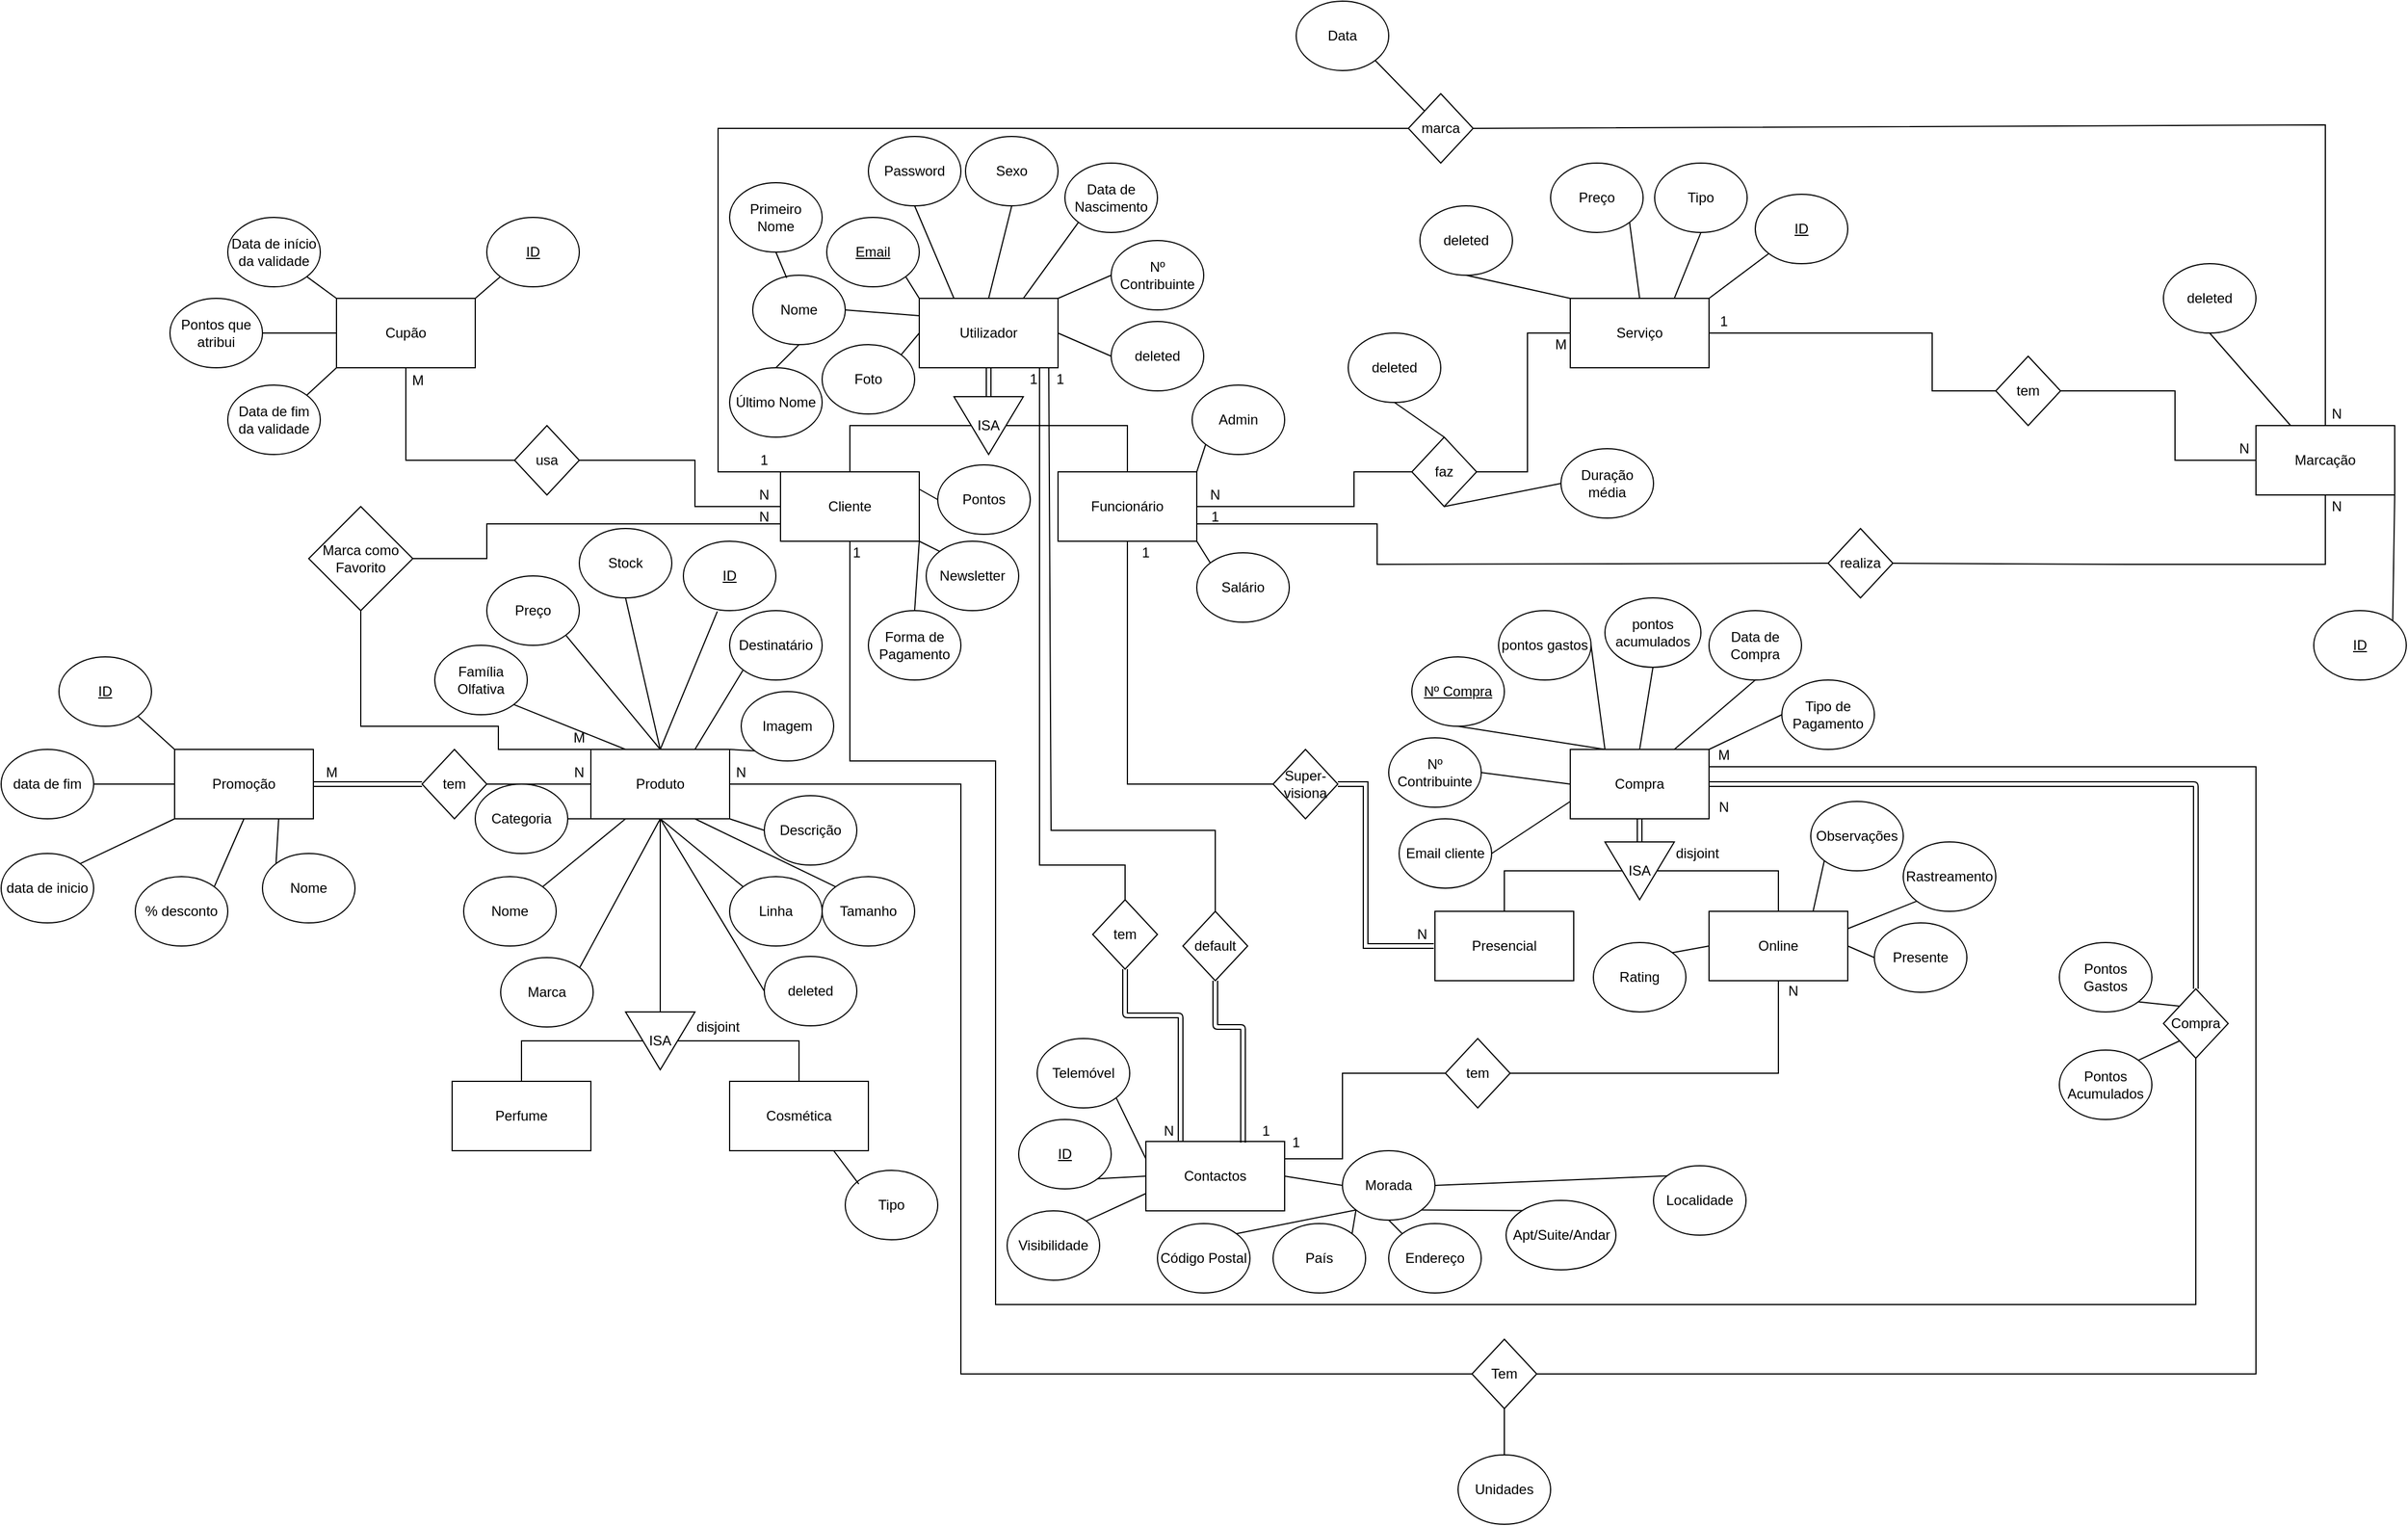 <mxfile version="13.0.6" type="device"><diagram id="o3tPR4i0tPeenCuo5FsA" name="Page-1"><mxGraphModel dx="2493" dy="1891" grid="1" gridSize="10" guides="1" tooltips="1" connect="1" arrows="0" fold="1" page="1" pageScale="1" pageWidth="827" pageHeight="1169" math="0" shadow="0"><root><mxCell id="0"/><mxCell id="1" parent="0"/><mxCell id="-ng5SemGgnwSRz2CiHci-1" value="Utilizador" style="rounded=0;whiteSpace=wrap;html=1;" parent="1" vertex="1"><mxGeometry x="354" y="90" width="120" height="60" as="geometry"/></mxCell><mxCell id="-ng5SemGgnwSRz2CiHci-2" value="Funcionário" style="rounded=0;whiteSpace=wrap;html=1;" parent="1" vertex="1"><mxGeometry x="474" y="240" width="120" height="60" as="geometry"/></mxCell><mxCell id="-ng5SemGgnwSRz2CiHci-3" value="Cliente" style="rounded=0;whiteSpace=wrap;html=1;" parent="1" vertex="1"><mxGeometry x="234" y="240" width="120" height="60" as="geometry"/></mxCell><mxCell id="-ng5SemGgnwSRz2CiHci-4" value="Produto" style="rounded=0;whiteSpace=wrap;html=1;" parent="1" vertex="1"><mxGeometry x="70" y="480" width="120" height="60" as="geometry"/></mxCell><mxCell id="-ng5SemGgnwSRz2CiHci-6" value="" style="endArrow=none;html=1;entryX=0.5;entryY=1;entryDx=0;entryDy=0;exitX=0.5;exitY=0;exitDx=0;exitDy=0;rounded=0;" parent="1" source="-ng5SemGgnwSRz2CiHci-3" target="m69Y-QF7Oc-M3XTNaWDx-1" edge="1"><mxGeometry width="50" height="50" relative="1" as="geometry"><mxPoint x="390" y="440" as="sourcePoint"/><mxPoint x="386" y="200" as="targetPoint"/><Array as="points"><mxPoint x="294" y="200"/></Array></mxGeometry></mxCell><mxCell id="-ng5SemGgnwSRz2CiHci-7" value="" style="endArrow=none;html=1;rounded=0;entryX=0.5;entryY=0;entryDx=0;entryDy=0;exitX=0.5;exitY=0;exitDx=0;exitDy=0;" parent="1" source="m69Y-QF7Oc-M3XTNaWDx-1" target="-ng5SemGgnwSRz2CiHci-2" edge="1"><mxGeometry width="50" height="50" relative="1" as="geometry"><mxPoint x="442" y="200" as="sourcePoint"/><mxPoint x="440" y="390" as="targetPoint"/><Array as="points"><mxPoint x="534" y="200"/></Array></mxGeometry></mxCell><mxCell id="-ng5SemGgnwSRz2CiHci-9" value="Cosmética" style="rounded=0;whiteSpace=wrap;html=1;" parent="1" vertex="1"><mxGeometry x="190" y="767" width="120" height="60" as="geometry"/></mxCell><mxCell id="-ng5SemGgnwSRz2CiHci-10" value="Perfume" style="rounded=0;whiteSpace=wrap;html=1;" parent="1" vertex="1"><mxGeometry x="-50" y="767" width="120" height="60" as="geometry"/></mxCell><mxCell id="-ng5SemGgnwSRz2CiHci-13" value="" style="endArrow=none;html=1;strokeColor=#000000;entryX=0;entryY=0.5;entryDx=0;entryDy=0;" parent="1" target="m69Y-QF7Oc-M3XTNaWDx-5" edge="1"><mxGeometry width="50" height="50" relative="1" as="geometry"><mxPoint x="130" y="540" as="sourcePoint"/><mxPoint x="130" y="699" as="targetPoint"/></mxGeometry></mxCell><mxCell id="-ng5SemGgnwSRz2CiHci-14" value="" style="endArrow=none;html=1;strokeColor=#000000;entryX=0.5;entryY=0;entryDx=0;entryDy=0;rounded=0;exitX=0.5;exitY=1;exitDx=0;exitDy=0;" parent="1" source="m69Y-QF7Oc-M3XTNaWDx-5" target="-ng5SemGgnwSRz2CiHci-10" edge="1"><mxGeometry width="50" height="50" relative="1" as="geometry"><mxPoint x="110" y="732" as="sourcePoint"/><mxPoint x="440" y="537" as="targetPoint"/><Array as="points"><mxPoint x="10" y="732"/></Array></mxGeometry></mxCell><mxCell id="-ng5SemGgnwSRz2CiHci-15" value="" style="endArrow=none;html=1;strokeColor=#000000;exitX=0.5;exitY=0;exitDx=0;exitDy=0;rounded=0;entryX=0.5;entryY=0;entryDx=0;entryDy=0;" parent="1" source="-ng5SemGgnwSRz2CiHci-9" target="m69Y-QF7Oc-M3XTNaWDx-5" edge="1"><mxGeometry width="50" height="50" relative="1" as="geometry"><mxPoint x="112" y="742" as="sourcePoint"/><mxPoint x="180" y="732" as="targetPoint"/><Array as="points"><mxPoint x="250" y="732"/></Array></mxGeometry></mxCell><mxCell id="-ng5SemGgnwSRz2CiHci-16" value="Promoção" style="rounded=0;whiteSpace=wrap;html=1;" parent="1" vertex="1"><mxGeometry x="-290" y="480" width="120" height="60" as="geometry"/></mxCell><mxCell id="-ng5SemGgnwSRz2CiHci-19" value="tem" style="rhombus;whiteSpace=wrap;html=1;" parent="1" vertex="1"><mxGeometry x="-76" y="480" width="56" height="60" as="geometry"/></mxCell><mxCell id="-ng5SemGgnwSRz2CiHci-20" value="" style="endArrow=none;html=1;strokeColor=#000000;entryX=1;entryY=0.5;entryDx=0;entryDy=0;exitX=0;exitY=0.5;exitDx=0;exitDy=0;" parent="1" source="-ng5SemGgnwSRz2CiHci-4" target="-ng5SemGgnwSRz2CiHci-19" edge="1"><mxGeometry width="50" height="50" relative="1" as="geometry"><mxPoint x="30" y="440" as="sourcePoint"/><mxPoint x="20" y="460" as="targetPoint"/></mxGeometry></mxCell><mxCell id="-ng5SemGgnwSRz2CiHci-22" value="% desconto" style="ellipse;whiteSpace=wrap;html=1;" parent="1" vertex="1"><mxGeometry x="-324" y="590" width="80" height="60" as="geometry"/></mxCell><mxCell id="-ng5SemGgnwSRz2CiHci-23" value="" style="endArrow=none;html=1;strokeColor=#000000;entryX=1;entryY=0;entryDx=0;entryDy=0;exitX=0.5;exitY=1;exitDx=0;exitDy=0;" parent="1" source="-ng5SemGgnwSRz2CiHci-16" target="-ng5SemGgnwSRz2CiHci-22" edge="1"><mxGeometry width="50" height="50" relative="1" as="geometry"><mxPoint x="-280" y="440" as="sourcePoint"/><mxPoint x="-230" y="390" as="targetPoint"/></mxGeometry></mxCell><mxCell id="-ng5SemGgnwSRz2CiHci-24" value="&lt;u&gt;ID&lt;/u&gt;" style="ellipse;whiteSpace=wrap;html=1;" parent="1" vertex="1"><mxGeometry x="-390" y="400" width="80" height="60" as="geometry"/></mxCell><mxCell id="-ng5SemGgnwSRz2CiHci-25" value="" style="endArrow=none;html=1;strokeColor=#000000;exitX=0;exitY=0;exitDx=0;exitDy=0;entryX=1;entryY=1;entryDx=0;entryDy=0;" parent="1" source="-ng5SemGgnwSRz2CiHci-16" target="-ng5SemGgnwSRz2CiHci-24" edge="1"><mxGeometry width="50" height="50" relative="1" as="geometry"><mxPoint x="-256" y="410" as="sourcePoint"/><mxPoint x="-350" y="480" as="targetPoint"/></mxGeometry></mxCell><mxCell id="-ng5SemGgnwSRz2CiHci-26" value="Nome" style="ellipse;whiteSpace=wrap;html=1;" parent="1" vertex="1"><mxGeometry x="-214" y="570" width="80" height="60" as="geometry"/></mxCell><mxCell id="-ng5SemGgnwSRz2CiHci-27" value="" style="endArrow=none;html=1;strokeColor=#000000;entryX=0;entryY=0;entryDx=0;entryDy=0;exitX=0.75;exitY=1;exitDx=0;exitDy=0;" parent="1" source="-ng5SemGgnwSRz2CiHci-16" target="-ng5SemGgnwSRz2CiHci-26" edge="1"><mxGeometry width="50" height="50" relative="1" as="geometry"><mxPoint x="-240" y="590" as="sourcePoint"/><mxPoint x="-172.284" y="568.787" as="targetPoint"/></mxGeometry></mxCell><mxCell id="-ng5SemGgnwSRz2CiHci-28" value="Tipo" style="ellipse;whiteSpace=wrap;html=1;" parent="1" vertex="1"><mxGeometry x="290" y="844" width="80" height="60" as="geometry"/></mxCell><mxCell id="-ng5SemGgnwSRz2CiHci-29" value="" style="endArrow=none;html=1;strokeColor=#000000;entryX=0;entryY=0;entryDx=0;entryDy=0;exitX=0.75;exitY=1;exitDx=0;exitDy=0;" parent="1" source="-ng5SemGgnwSRz2CiHci-9" edge="1"><mxGeometry width="50" height="50" relative="1" as="geometry"><mxPoint x="306" y="977" as="sourcePoint"/><mxPoint x="301.716" y="855.787" as="targetPoint"/></mxGeometry></mxCell><mxCell id="-ng5SemGgnwSRz2CiHci-30" value="Cupão" style="rounded=0;whiteSpace=wrap;html=1;" parent="1" vertex="1"><mxGeometry x="-150" y="90" width="120" height="60" as="geometry"/></mxCell><mxCell id="-ng5SemGgnwSRz2CiHci-32" value="&lt;u&gt;ID&lt;/u&gt;" style="ellipse;whiteSpace=wrap;html=1;" parent="1" vertex="1"><mxGeometry x="-20" y="20" width="80" height="60" as="geometry"/></mxCell><mxCell id="-ng5SemGgnwSRz2CiHci-33" value="" style="endArrow=none;html=1;strokeColor=#000000;entryX=0;entryY=1;entryDx=0;entryDy=0;exitX=1;exitY=0;exitDx=0;exitDy=0;" parent="1" source="-ng5SemGgnwSRz2CiHci-30" target="-ng5SemGgnwSRz2CiHci-32" edge="1"><mxGeometry width="50" height="50" relative="1" as="geometry"><mxPoint x="10" y="70" as="sourcePoint"/><mxPoint x="-104" y="-120" as="targetPoint"/></mxGeometry></mxCell><mxCell id="-ng5SemGgnwSRz2CiHci-34" value="Data de início da validade" style="ellipse;whiteSpace=wrap;html=1;" parent="1" vertex="1"><mxGeometry x="-244" y="20" width="80" height="60" as="geometry"/></mxCell><mxCell id="-ng5SemGgnwSRz2CiHci-35" value="" style="endArrow=none;html=1;strokeColor=#000000;entryX=1;entryY=1;entryDx=0;entryDy=0;exitX=0;exitY=0;exitDx=0;exitDy=0;" parent="1" source="-ng5SemGgnwSRz2CiHci-30" target="-ng5SemGgnwSRz2CiHci-34" edge="1"><mxGeometry width="50" height="50" relative="1" as="geometry"><mxPoint x="-260" y="110" as="sourcePoint"/><mxPoint x="-374" y="-80" as="targetPoint"/></mxGeometry></mxCell><mxCell id="-ng5SemGgnwSRz2CiHci-36" value="Data de fim da validade" style="ellipse;whiteSpace=wrap;html=1;" parent="1" vertex="1"><mxGeometry x="-244" y="165" width="80" height="60" as="geometry"/></mxCell><mxCell id="-ng5SemGgnwSRz2CiHci-37" value="" style="endArrow=none;html=1;strokeColor=#000000;entryX=1;entryY=0;entryDx=0;entryDy=0;exitX=0;exitY=1;exitDx=0;exitDy=0;" parent="1" source="-ng5SemGgnwSRz2CiHci-30" target="-ng5SemGgnwSRz2CiHci-36" edge="1"><mxGeometry width="50" height="50" relative="1" as="geometry"><mxPoint x="-96" y="160" as="sourcePoint"/><mxPoint x="-390" y="65" as="targetPoint"/></mxGeometry></mxCell><mxCell id="-ng5SemGgnwSRz2CiHci-38" value="Pontos que atribui" style="ellipse;whiteSpace=wrap;html=1;" parent="1" vertex="1"><mxGeometry x="-294" y="90" width="80" height="60" as="geometry"/></mxCell><mxCell id="-ng5SemGgnwSRz2CiHci-39" value="" style="endArrow=none;html=1;strokeColor=#000000;entryX=1;entryY=0.5;entryDx=0;entryDy=0;exitX=0;exitY=0.5;exitDx=0;exitDy=0;" parent="1" source="-ng5SemGgnwSRz2CiHci-30" target="-ng5SemGgnwSRz2CiHci-38" edge="1"><mxGeometry width="50" height="50" relative="1" as="geometry"><mxPoint x="-310" y="180" as="sourcePoint"/><mxPoint x="-424" y="-10" as="targetPoint"/></mxGeometry></mxCell><mxCell id="-ng5SemGgnwSRz2CiHci-41" value="usa" style="rhombus;whiteSpace=wrap;html=1;" parent="1" vertex="1"><mxGeometry x="4" y="200" width="56" height="60" as="geometry"/></mxCell><mxCell id="-ng5SemGgnwSRz2CiHci-43" value="" style="endArrow=none;html=1;strokeColor=#000000;entryX=0;entryY=0.5;entryDx=0;entryDy=0;exitX=1;exitY=0.5;exitDx=0;exitDy=0;rounded=0;" parent="1" source="-ng5SemGgnwSRz2CiHci-41" target="-ng5SemGgnwSRz2CiHci-3" edge="1"><mxGeometry width="50" height="50" relative="1" as="geometry"><mxPoint x="-20" y="100" as="sourcePoint"/><mxPoint x="1.716" y="81.213" as="targetPoint"/><Array as="points"><mxPoint x="160" y="230"/><mxPoint x="160" y="270"/></Array></mxGeometry></mxCell><mxCell id="-ng5SemGgnwSRz2CiHci-45" value="" style="endArrow=none;html=1;strokeColor=#000000;exitX=0.5;exitY=1;exitDx=0;exitDy=0;entryX=0;entryY=0.5;entryDx=0;entryDy=0;rounded=0;" parent="1" source="-ng5SemGgnwSRz2CiHci-30" target="-ng5SemGgnwSRz2CiHci-41" edge="1"><mxGeometry width="50" height="50" relative="1" as="geometry"><mxPoint x="310" y="390" as="sourcePoint"/><mxPoint x="360" y="340" as="targetPoint"/><Array as="points"><mxPoint x="-90" y="230"/></Array></mxGeometry></mxCell><mxCell id="-ng5SemGgnwSRz2CiHci-48" value="Tipo" style="ellipse;whiteSpace=wrap;html=1;" parent="1" vertex="1"><mxGeometry x="990" y="-27" width="80" height="60" as="geometry"/></mxCell><mxCell id="-ng5SemGgnwSRz2CiHci-51" value="" style="endArrow=none;html=1;strokeColor=#000000;entryX=0.5;entryY=1;entryDx=0;entryDy=0;exitX=0.75;exitY=0;exitDx=0;exitDy=0;" parent="1" source="m69Y-QF7Oc-M3XTNaWDx-12" target="-ng5SemGgnwSRz2CiHci-48" edge="1"><mxGeometry width="50" height="50" relative="1" as="geometry"><mxPoint x="1034.0" y="90.0" as="sourcePoint"/><mxPoint x="680" y="300" as="targetPoint"/></mxGeometry></mxCell><mxCell id="-ng5SemGgnwSRz2CiHci-55" value="" style="endArrow=none;html=1;strokeColor=#000000;entryX=0;entryY=0.5;entryDx=0;entryDy=0;exitX=1;exitY=0.5;exitDx=0;exitDy=0;rounded=0;" parent="1" source="-ng5SemGgnwSRz2CiHci-2" target="m69Y-QF7Oc-M3XTNaWDx-11" edge="1"><mxGeometry width="50" height="50" relative="1" as="geometry"><mxPoint x="594" y="280" as="sourcePoint"/><mxPoint x="780" y="240.0" as="targetPoint"/><Array as="points"><mxPoint x="730" y="270"/><mxPoint x="730" y="240"/></Array></mxGeometry></mxCell><mxCell id="-ng5SemGgnwSRz2CiHci-57" value="marca" style="rhombus;whiteSpace=wrap;html=1;" parent="1" vertex="1"><mxGeometry x="777" y="-87" width="56" height="60" as="geometry"/></mxCell><mxCell id="-ng5SemGgnwSRz2CiHci-59" value="" style="endArrow=none;html=1;strokeColor=#000000;entryX=0;entryY=0.5;entryDx=0;entryDy=0;exitX=0;exitY=0;exitDx=0;exitDy=0;rounded=0;" parent="1" source="-ng5SemGgnwSRz2CiHci-3" target="-ng5SemGgnwSRz2CiHci-57" edge="1"><mxGeometry width="50" height="50" relative="1" as="geometry"><mxPoint x="843" y="70" as="sourcePoint"/><mxPoint x="987" y="100" as="targetPoint"/><Array as="points"><mxPoint x="180" y="240"/><mxPoint x="180" y="-57"/><mxPoint x="240" y="-57"/></Array></mxGeometry></mxCell><mxCell id="-ng5SemGgnwSRz2CiHci-60" value="Data" style="ellipse;whiteSpace=wrap;html=1;" parent="1" vertex="1"><mxGeometry x="680" y="-167" width="80" height="60" as="geometry"/></mxCell><mxCell id="-ng5SemGgnwSRz2CiHci-61" value="" style="endArrow=none;html=1;strokeColor=#000000;entryX=1;entryY=1;entryDx=0;entryDy=0;exitX=0;exitY=0;exitDx=0;exitDy=0;" parent="1" source="-ng5SemGgnwSRz2CiHci-57" target="-ng5SemGgnwSRz2CiHci-60" edge="1"><mxGeometry width="50" height="50" relative="1" as="geometry"><mxPoint x="630" y="233" as="sourcePoint"/><mxPoint x="680" y="183" as="targetPoint"/></mxGeometry></mxCell><mxCell id="-ng5SemGgnwSRz2CiHci-62" value="Compra" style="rounded=0;whiteSpace=wrap;html=1;" parent="1" vertex="1"><mxGeometry x="917" y="480" width="120" height="60" as="geometry"/></mxCell><mxCell id="-ng5SemGgnwSRz2CiHci-69" value="Presencial" style="rounded=0;whiteSpace=wrap;html=1;" parent="1" vertex="1"><mxGeometry x="800" y="620" width="120" height="60" as="geometry"/></mxCell><mxCell id="-ng5SemGgnwSRz2CiHci-70" value="Online" style="rounded=0;whiteSpace=wrap;html=1;" parent="1" vertex="1"><mxGeometry x="1037" y="620" width="120" height="60" as="geometry"/></mxCell><mxCell id="-ng5SemGgnwSRz2CiHci-71" value="" style="endArrow=none;html=1;strokeColor=#000000;exitX=0.5;exitY=0;exitDx=0;exitDy=0;entryX=0.5;entryY=1;entryDx=0;entryDy=0;rounded=0;" parent="1" source="-ng5SemGgnwSRz2CiHci-69" target="m69Y-QF7Oc-M3XTNaWDx-2" edge="1"><mxGeometry width="50" height="50" relative="1" as="geometry"><mxPoint x="320" y="510" as="sourcePoint"/><mxPoint x="949.0" y="585" as="targetPoint"/><Array as="points"><mxPoint x="860" y="585"/></Array></mxGeometry></mxCell><mxCell id="-ng5SemGgnwSRz2CiHci-72" value="" style="endArrow=none;html=1;strokeColor=#000000;entryX=0.5;entryY=0;entryDx=0;entryDy=0;exitX=0.5;exitY=0;exitDx=0;exitDy=0;rounded=0;" parent="1" source="m69Y-QF7Oc-M3XTNaWDx-2" target="-ng5SemGgnwSRz2CiHci-70" edge="1"><mxGeometry width="50" height="50" relative="1" as="geometry"><mxPoint x="1005.0" y="585" as="sourcePoint"/><mxPoint x="370" y="460" as="targetPoint"/><Array as="points"><mxPoint x="1097" y="585"/></Array></mxGeometry></mxCell><mxCell id="-ng5SemGgnwSRz2CiHci-74" value="Compra" style="rhombus;whiteSpace=wrap;html=1;" parent="1" vertex="1"><mxGeometry x="1430" y="687" width="56" height="60" as="geometry"/></mxCell><mxCell id="-ng5SemGgnwSRz2CiHci-75" value="" style="endArrow=none;html=1;strokeColor=#000000;exitX=0.5;exitY=1;exitDx=0;exitDy=0;rounded=0;entryX=0.5;entryY=1;entryDx=0;entryDy=0;" parent="1" source="-ng5SemGgnwSRz2CiHci-3" target="-ng5SemGgnwSRz2CiHci-74" edge="1"><mxGeometry width="50" height="50" relative="1" as="geometry"><mxPoint x="320" y="510" as="sourcePoint"/><mxPoint x="420" y="640" as="targetPoint"/><Array as="points"><mxPoint x="294" y="490"/><mxPoint x="420" y="490"/><mxPoint x="420" y="840"/><mxPoint x="420" y="960"/><mxPoint x="1100" y="960"/><mxPoint x="1458" y="960"/></Array></mxGeometry></mxCell><mxCell id="-ng5SemGgnwSRz2CiHci-79" value="" style="endArrow=none;html=1;strokeColor=#000000;exitX=1;exitY=0.5;exitDx=0;exitDy=0;entryX=0;entryY=0.5;entryDx=0;entryDy=0;rounded=0;" parent="1" source="-ng5SemGgnwSRz2CiHci-4" target="-ng5SemGgnwSRz2CiHci-83" edge="1"><mxGeometry width="50" height="50" relative="1" as="geometry"><mxPoint x="540" y="480" as="sourcePoint"/><mxPoint x="380" y="620" as="targetPoint"/><Array as="points"><mxPoint x="390" y="510"/><mxPoint x="390" y="1020"/></Array></mxGeometry></mxCell><mxCell id="-ng5SemGgnwSRz2CiHci-80" value="Super-&lt;br&gt;visiona" style="rhombus;whiteSpace=wrap;html=1;" parent="1" vertex="1"><mxGeometry x="660" y="480" width="56" height="60" as="geometry"/></mxCell><mxCell id="-ng5SemGgnwSRz2CiHci-81" value="" style="endArrow=none;html=1;strokeColor=#000000;entryX=0.5;entryY=1;entryDx=0;entryDy=0;exitX=0;exitY=0.5;exitDx=0;exitDy=0;rounded=0;" parent="1" source="-ng5SemGgnwSRz2CiHci-80" target="-ng5SemGgnwSRz2CiHci-2" edge="1"><mxGeometry width="50" height="50" relative="1" as="geometry"><mxPoint x="540" y="480" as="sourcePoint"/><mxPoint x="590" y="430" as="targetPoint"/><Array as="points"><mxPoint x="534" y="510"/></Array></mxGeometry></mxCell><mxCell id="-ng5SemGgnwSRz2CiHci-83" value="Tem" style="rhombus;whiteSpace=wrap;html=1;" parent="1" vertex="1"><mxGeometry x="832" y="990" width="56" height="60" as="geometry"/></mxCell><mxCell id="-ng5SemGgnwSRz2CiHci-84" value="Unidades" style="ellipse;whiteSpace=wrap;html=1;" parent="1" vertex="1"><mxGeometry x="820" y="1090" width="80" height="60" as="geometry"/></mxCell><mxCell id="-ng5SemGgnwSRz2CiHci-85" value="" style="endArrow=none;html=1;strokeColor=#000000;entryX=0.5;entryY=0;entryDx=0;entryDy=0;exitX=0.5;exitY=1;exitDx=0;exitDy=0;" parent="1" source="-ng5SemGgnwSRz2CiHci-83" target="-ng5SemGgnwSRz2CiHci-84" edge="1"><mxGeometry width="50" height="50" relative="1" as="geometry"><mxPoint x="1005" y="1185" as="sourcePoint"/><mxPoint x="894" y="1440" as="targetPoint"/></mxGeometry></mxCell><mxCell id="-ng5SemGgnwSRz2CiHci-86" value="" style="endArrow=none;html=1;strokeColor=#000000;exitX=1;exitY=0.5;exitDx=0;exitDy=0;entryX=1;entryY=0.25;entryDx=0;entryDy=0;rounded=0;" parent="1" source="-ng5SemGgnwSRz2CiHci-83" target="-ng5SemGgnwSRz2CiHci-62" edge="1"><mxGeometry width="50" height="50" relative="1" as="geometry"><mxPoint x="540" y="620" as="sourcePoint"/><mxPoint x="590" y="570" as="targetPoint"/><Array as="points"><mxPoint x="1510" y="1020"/><mxPoint x="1510" y="690"/><mxPoint x="1510" y="495"/></Array></mxGeometry></mxCell><mxCell id="-ng5SemGgnwSRz2CiHci-87" value="Família&lt;br&gt;Olfativa" style="ellipse;whiteSpace=wrap;html=1;" parent="1" vertex="1"><mxGeometry x="-65" y="390" width="80" height="60" as="geometry"/></mxCell><mxCell id="-ng5SemGgnwSRz2CiHci-88" value="Preço" style="ellipse;whiteSpace=wrap;html=1;" parent="1" vertex="1"><mxGeometry x="-20" y="330" width="80" height="60" as="geometry"/></mxCell><mxCell id="-ng5SemGgnwSRz2CiHci-89" value="&lt;u&gt;ID&lt;/u&gt;" style="ellipse;whiteSpace=wrap;html=1;" parent="1" vertex="1"><mxGeometry x="150" y="300" width="80" height="60" as="geometry"/></mxCell><mxCell id="-ng5SemGgnwSRz2CiHci-91" value="Destinatário" style="ellipse;whiteSpace=wrap;html=1;" parent="1" vertex="1"><mxGeometry x="190" y="360" width="80" height="60" as="geometry"/></mxCell><mxCell id="-ng5SemGgnwSRz2CiHci-92" value="Imagem" style="ellipse;whiteSpace=wrap;html=1;" parent="1" vertex="1"><mxGeometry x="200" y="430" width="80" height="60" as="geometry"/></mxCell><mxCell id="-ng5SemGgnwSRz2CiHci-93" value="Descrição" style="ellipse;whiteSpace=wrap;html=1;" parent="1" vertex="1"><mxGeometry x="220" y="520" width="80" height="60" as="geometry"/></mxCell><mxCell id="-ng5SemGgnwSRz2CiHci-94" value="Categoria" style="ellipse;whiteSpace=wrap;html=1;" parent="1" vertex="1"><mxGeometry x="-30" y="510" width="80" height="60" as="geometry"/></mxCell><mxCell id="-ng5SemGgnwSRz2CiHci-95" value="Tamanho" style="ellipse;whiteSpace=wrap;html=1;" parent="1" vertex="1"><mxGeometry x="270" y="590" width="80" height="60" as="geometry"/></mxCell><mxCell id="-ng5SemGgnwSRz2CiHci-96" value="Nome" style="ellipse;whiteSpace=wrap;html=1;" parent="1" vertex="1"><mxGeometry x="-40" y="590" width="80" height="60" as="geometry"/></mxCell><mxCell id="-ng5SemGgnwSRz2CiHci-97" value="Linha" style="ellipse;whiteSpace=wrap;html=1;" parent="1" vertex="1"><mxGeometry x="190" y="590" width="80" height="60" as="geometry"/></mxCell><mxCell id="-ng5SemGgnwSRz2CiHci-98" value="Marca" style="ellipse;whiteSpace=wrap;html=1;" parent="1" vertex="1"><mxGeometry x="-8" y="660" width="80" height="60" as="geometry"/></mxCell><mxCell id="-ng5SemGgnwSRz2CiHci-99" value="" style="endArrow=none;html=1;strokeColor=#000000;exitX=0.5;exitY=0;exitDx=0;exitDy=0;entryX=1;entryY=1;entryDx=0;entryDy=0;" parent="1" source="-ng5SemGgnwSRz2CiHci-4" target="-ng5SemGgnwSRz2CiHci-88" edge="1"><mxGeometry width="50" height="50" relative="1" as="geometry"><mxPoint x="540" y="450" as="sourcePoint"/><mxPoint x="590" y="400" as="targetPoint"/></mxGeometry></mxCell><mxCell id="-ng5SemGgnwSRz2CiHci-100" value="" style="endArrow=none;html=1;strokeColor=#000000;exitX=0.5;exitY=0;exitDx=0;exitDy=0;entryX=0.367;entryY=1.011;entryDx=0;entryDy=0;entryPerimeter=0;" parent="1" source="-ng5SemGgnwSRz2CiHci-4" target="-ng5SemGgnwSRz2CiHci-89" edge="1"><mxGeometry width="50" height="50" relative="1" as="geometry"><mxPoint x="540" y="450" as="sourcePoint"/><mxPoint x="590" y="400" as="targetPoint"/></mxGeometry></mxCell><mxCell id="-ng5SemGgnwSRz2CiHci-101" value="" style="endArrow=none;html=1;strokeColor=#000000;exitX=0.75;exitY=0;exitDx=0;exitDy=0;entryX=0;entryY=1;entryDx=0;entryDy=0;" parent="1" source="-ng5SemGgnwSRz2CiHci-4" target="-ng5SemGgnwSRz2CiHci-91" edge="1"><mxGeometry width="50" height="50" relative="1" as="geometry"><mxPoint x="540" y="450" as="sourcePoint"/><mxPoint x="590" y="400" as="targetPoint"/></mxGeometry></mxCell><mxCell id="-ng5SemGgnwSRz2CiHci-102" value="" style="endArrow=none;html=1;strokeColor=#000000;exitX=1;exitY=0;exitDx=0;exitDy=0;entryX=0;entryY=1;entryDx=0;entryDy=0;" parent="1" source="-ng5SemGgnwSRz2CiHci-4" target="-ng5SemGgnwSRz2CiHci-92" edge="1"><mxGeometry width="50" height="50" relative="1" as="geometry"><mxPoint x="540" y="450" as="sourcePoint"/><mxPoint x="590" y="400" as="targetPoint"/></mxGeometry></mxCell><mxCell id="-ng5SemGgnwSRz2CiHci-104" value="" style="endArrow=none;html=1;strokeColor=#000000;exitX=0;exitY=0.5;exitDx=0;exitDy=0;entryX=1;entryY=1;entryDx=0;entryDy=0;" parent="1" source="-ng5SemGgnwSRz2CiHci-93" target="-ng5SemGgnwSRz2CiHci-4" edge="1"><mxGeometry width="50" height="50" relative="1" as="geometry"><mxPoint x="540" y="450" as="sourcePoint"/><mxPoint x="590" y="400" as="targetPoint"/></mxGeometry></mxCell><mxCell id="-ng5SemGgnwSRz2CiHci-105" value="" style="endArrow=none;html=1;strokeColor=#000000;exitX=0;exitY=0;exitDx=0;exitDy=0;entryX=0.75;entryY=1;entryDx=0;entryDy=0;" parent="1" source="-ng5SemGgnwSRz2CiHci-95" target="-ng5SemGgnwSRz2CiHci-4" edge="1"><mxGeometry width="50" height="50" relative="1" as="geometry"><mxPoint x="540" y="450" as="sourcePoint"/><mxPoint x="590" y="400" as="targetPoint"/></mxGeometry></mxCell><mxCell id="-ng5SemGgnwSRz2CiHci-106" value="" style="endArrow=none;html=1;strokeColor=#000000;entryX=1;entryY=1;entryDx=0;entryDy=0;exitX=0.25;exitY=0;exitDx=0;exitDy=0;" parent="1" source="-ng5SemGgnwSRz2CiHci-4" target="-ng5SemGgnwSRz2CiHci-87" edge="1"><mxGeometry width="50" height="50" relative="1" as="geometry"><mxPoint x="540" y="450" as="sourcePoint"/><mxPoint x="590" y="400" as="targetPoint"/></mxGeometry></mxCell><mxCell id="-ng5SemGgnwSRz2CiHci-107" value="" style="endArrow=none;html=1;strokeColor=#000000;exitX=1;exitY=0.5;exitDx=0;exitDy=0;entryX=0;entryY=1;entryDx=0;entryDy=0;" parent="1" source="-ng5SemGgnwSRz2CiHci-94" target="-ng5SemGgnwSRz2CiHci-4" edge="1"><mxGeometry width="50" height="50" relative="1" as="geometry"><mxPoint x="540" y="450" as="sourcePoint"/><mxPoint x="590" y="400" as="targetPoint"/></mxGeometry></mxCell><mxCell id="-ng5SemGgnwSRz2CiHci-108" value="" style="endArrow=none;html=1;strokeColor=#000000;exitX=1;exitY=0;exitDx=0;exitDy=0;entryX=0.25;entryY=1;entryDx=0;entryDy=0;" parent="1" source="-ng5SemGgnwSRz2CiHci-96" target="-ng5SemGgnwSRz2CiHci-4" edge="1"><mxGeometry width="50" height="50" relative="1" as="geometry"><mxPoint x="540" y="450" as="sourcePoint"/><mxPoint x="590" y="400" as="targetPoint"/></mxGeometry></mxCell><mxCell id="-ng5SemGgnwSRz2CiHci-109" value="" style="endArrow=none;html=1;strokeColor=#000000;exitX=1;exitY=0;exitDx=0;exitDy=0;entryX=0.5;entryY=1;entryDx=0;entryDy=0;" parent="1" source="-ng5SemGgnwSRz2CiHci-98" target="-ng5SemGgnwSRz2CiHci-4" edge="1"><mxGeometry width="50" height="50" relative="1" as="geometry"><mxPoint x="540" y="450" as="sourcePoint"/><mxPoint x="590" y="400" as="targetPoint"/></mxGeometry></mxCell><mxCell id="-ng5SemGgnwSRz2CiHci-110" value="" style="endArrow=none;html=1;strokeColor=#000000;exitX=0;exitY=0;exitDx=0;exitDy=0;entryX=0.5;entryY=1;entryDx=0;entryDy=0;" parent="1" source="-ng5SemGgnwSRz2CiHci-97" target="-ng5SemGgnwSRz2CiHci-4" edge="1"><mxGeometry width="50" height="50" relative="1" as="geometry"><mxPoint x="540" y="450" as="sourcePoint"/><mxPoint x="590" y="400" as="targetPoint"/></mxGeometry></mxCell><mxCell id="-ng5SemGgnwSRz2CiHci-111" value="Morada" style="ellipse;whiteSpace=wrap;html=1;" parent="1" vertex="1"><mxGeometry x="720" y="827" width="80" height="60" as="geometry"/></mxCell><mxCell id="-ng5SemGgnwSRz2CiHci-112" value="Observações" style="ellipse;whiteSpace=wrap;html=1;" parent="1" vertex="1"><mxGeometry x="1125" y="525" width="80" height="60" as="geometry"/></mxCell><mxCell id="-ng5SemGgnwSRz2CiHci-113" value="Presente" style="ellipse;whiteSpace=wrap;html=1;" parent="1" vertex="1"><mxGeometry x="1180" y="630" width="80" height="60" as="geometry"/></mxCell><mxCell id="-ng5SemGgnwSRz2CiHci-114" value="Rastreamento" style="ellipse;whiteSpace=wrap;html=1;" parent="1" vertex="1"><mxGeometry x="1205" y="560" width="80" height="60" as="geometry"/></mxCell><mxCell id="-ng5SemGgnwSRz2CiHci-115" value="Telemóvel" style="ellipse;whiteSpace=wrap;html=1;" parent="1" vertex="1"><mxGeometry x="456" y="730" width="80" height="60" as="geometry"/></mxCell><mxCell id="-ng5SemGgnwSRz2CiHci-118" value="Rating" style="ellipse;whiteSpace=wrap;html=1;" parent="1" vertex="1"><mxGeometry x="937" y="647" width="80" height="60" as="geometry"/></mxCell><mxCell id="-ng5SemGgnwSRz2CiHci-124" value="" style="endArrow=none;html=1;strokeColor=#000000;exitX=1;exitY=0;exitDx=0;exitDy=0;entryX=0;entryY=0.5;entryDx=0;entryDy=0;" parent="1" source="-ng5SemGgnwSRz2CiHci-118" target="-ng5SemGgnwSRz2CiHci-70" edge="1"><mxGeometry width="50" height="50" relative="1" as="geometry"><mxPoint x="470" y="450" as="sourcePoint"/><mxPoint x="520" y="400" as="targetPoint"/></mxGeometry></mxCell><mxCell id="-ng5SemGgnwSRz2CiHci-125" value="" style="endArrow=none;html=1;strokeColor=#000000;exitX=1;exitY=1;exitDx=0;exitDy=0;entryX=0;entryY=0.25;entryDx=0;entryDy=0;" parent="1" source="-ng5SemGgnwSRz2CiHci-115" target="m69Y-QF7Oc-M3XTNaWDx-36" edge="1"><mxGeometry width="50" height="50" relative="1" as="geometry"><mxPoint x="470" y="450" as="sourcePoint"/><mxPoint x="520" y="400" as="targetPoint"/></mxGeometry></mxCell><mxCell id="-ng5SemGgnwSRz2CiHci-126" value="" style="endArrow=none;html=1;strokeColor=#000000;exitX=0;exitY=0.5;exitDx=0;exitDy=0;entryX=1;entryY=0.5;entryDx=0;entryDy=0;" parent="1" source="-ng5SemGgnwSRz2CiHci-111" target="m69Y-QF7Oc-M3XTNaWDx-36" edge="1"><mxGeometry width="50" height="50" relative="1" as="geometry"><mxPoint x="470" y="450" as="sourcePoint"/><mxPoint x="520" y="400" as="targetPoint"/></mxGeometry></mxCell><mxCell id="-ng5SemGgnwSRz2CiHci-127" value="" style="endArrow=none;html=1;strokeColor=#000000;exitX=0;exitY=0.5;exitDx=0;exitDy=0;entryX=1;entryY=0.5;entryDx=0;entryDy=0;" parent="1" source="-ng5SemGgnwSRz2CiHci-113" target="-ng5SemGgnwSRz2CiHci-70" edge="1"><mxGeometry width="50" height="50" relative="1" as="geometry"><mxPoint x="470" y="450" as="sourcePoint"/><mxPoint x="520" y="400" as="targetPoint"/></mxGeometry></mxCell><mxCell id="-ng5SemGgnwSRz2CiHci-128" value="" style="endArrow=none;html=1;strokeColor=#000000;entryX=0;entryY=1;entryDx=0;entryDy=0;exitX=0.75;exitY=0;exitDx=0;exitDy=0;" parent="1" source="-ng5SemGgnwSRz2CiHci-70" target="-ng5SemGgnwSRz2CiHci-112" edge="1"><mxGeometry width="50" height="50" relative="1" as="geometry"><mxPoint x="470" y="450" as="sourcePoint"/><mxPoint x="520" y="400" as="targetPoint"/></mxGeometry></mxCell><mxCell id="-ng5SemGgnwSRz2CiHci-129" value="" style="endArrow=none;html=1;strokeColor=#000000;entryX=0;entryY=1;entryDx=0;entryDy=0;exitX=1;exitY=0.25;exitDx=0;exitDy=0;" parent="1" source="-ng5SemGgnwSRz2CiHci-70" target="-ng5SemGgnwSRz2CiHci-114" edge="1"><mxGeometry width="50" height="50" relative="1" as="geometry"><mxPoint x="470" y="450" as="sourcePoint"/><mxPoint x="520" y="400" as="targetPoint"/></mxGeometry></mxCell><mxCell id="-ng5SemGgnwSRz2CiHci-130" value="País" style="ellipse;whiteSpace=wrap;html=1;" parent="1" vertex="1"><mxGeometry x="660" y="890" width="80" height="60" as="geometry"/></mxCell><mxCell id="-ng5SemGgnwSRz2CiHci-131" value="Endereço" style="ellipse;whiteSpace=wrap;html=1;" parent="1" vertex="1"><mxGeometry x="760" y="890" width="80" height="60" as="geometry"/></mxCell><mxCell id="-ng5SemGgnwSRz2CiHci-132" value="Apt/Suite/Andar" style="ellipse;whiteSpace=wrap;html=1;" parent="1" vertex="1"><mxGeometry x="861.5" y="870" width="95" height="60" as="geometry"/></mxCell><mxCell id="-ng5SemGgnwSRz2CiHci-133" value="Localidade" style="ellipse;whiteSpace=wrap;html=1;" parent="1" vertex="1"><mxGeometry x="989" y="840" width="80" height="60" as="geometry"/></mxCell><mxCell id="-ng5SemGgnwSRz2CiHci-134" value="" style="endArrow=none;html=1;strokeColor=#000000;exitX=1;exitY=0;exitDx=0;exitDy=0;entryX=0;entryY=1;entryDx=0;entryDy=0;" parent="1" source="-ng5SemGgnwSRz2CiHci-130" target="-ng5SemGgnwSRz2CiHci-111" edge="1"><mxGeometry width="50" height="50" relative="1" as="geometry"><mxPoint x="470" y="450" as="sourcePoint"/><mxPoint x="520" y="400" as="targetPoint"/></mxGeometry></mxCell><mxCell id="-ng5SemGgnwSRz2CiHci-135" value="" style="endArrow=none;html=1;strokeColor=#000000;exitX=0;exitY=0;exitDx=0;exitDy=0;entryX=0.5;entryY=1;entryDx=0;entryDy=0;" parent="1" source="-ng5SemGgnwSRz2CiHci-131" target="-ng5SemGgnwSRz2CiHci-111" edge="1"><mxGeometry width="50" height="50" relative="1" as="geometry"><mxPoint x="1178.284" y="777.787" as="sourcePoint"/><mxPoint x="1190" y="769" as="targetPoint"/></mxGeometry></mxCell><mxCell id="-ng5SemGgnwSRz2CiHci-136" value="" style="endArrow=none;html=1;strokeColor=#000000;exitX=0;exitY=0;exitDx=0;exitDy=0;entryX=1;entryY=1;entryDx=0;entryDy=0;" parent="1" source="-ng5SemGgnwSRz2CiHci-132" target="-ng5SemGgnwSRz2CiHci-111" edge="1"><mxGeometry width="50" height="50" relative="1" as="geometry"><mxPoint x="1188.284" y="787.787" as="sourcePoint"/><mxPoint x="1200" y="779" as="targetPoint"/></mxGeometry></mxCell><mxCell id="-ng5SemGgnwSRz2CiHci-137" value="" style="endArrow=none;html=1;strokeColor=#000000;exitX=1;exitY=0.5;exitDx=0;exitDy=0;entryX=0;entryY=0;entryDx=0;entryDy=0;" parent="1" source="-ng5SemGgnwSRz2CiHci-111" target="-ng5SemGgnwSRz2CiHci-133" edge="1"><mxGeometry width="50" height="50" relative="1" as="geometry"><mxPoint x="1198.284" y="797.787" as="sourcePoint"/><mxPoint x="1210" y="789" as="targetPoint"/></mxGeometry></mxCell><mxCell id="-ng5SemGgnwSRz2CiHci-140" value="Forma de Pagamento" style="ellipse;whiteSpace=wrap;html=1;" parent="1" vertex="1"><mxGeometry x="310" y="360" width="80" height="60" as="geometry"/></mxCell><mxCell id="-ng5SemGgnwSRz2CiHci-141" value="Newsletter" style="ellipse;whiteSpace=wrap;html=1;" parent="1" vertex="1"><mxGeometry x="360" y="300" width="80" height="60" as="geometry"/></mxCell><mxCell id="-ng5SemGgnwSRz2CiHci-142" value="Pontos" style="ellipse;whiteSpace=wrap;html=1;" parent="1" vertex="1"><mxGeometry x="370" y="234" width="80" height="60" as="geometry"/></mxCell><mxCell id="-ng5SemGgnwSRz2CiHci-143" value="" style="endArrow=none;html=1;strokeColor=#000000;exitX=0.5;exitY=0;exitDx=0;exitDy=0;entryX=1;entryY=1;entryDx=0;entryDy=0;" parent="1" source="-ng5SemGgnwSRz2CiHci-140" target="-ng5SemGgnwSRz2CiHci-3" edge="1"><mxGeometry width="50" height="50" relative="1" as="geometry"><mxPoint x="470" y="450" as="sourcePoint"/><mxPoint x="520" y="400" as="targetPoint"/></mxGeometry></mxCell><mxCell id="-ng5SemGgnwSRz2CiHci-144" value="" style="endArrow=none;html=1;strokeColor=#000000;exitX=0;exitY=0;exitDx=0;exitDy=0;entryX=1;entryY=1;entryDx=0;entryDy=0;" parent="1" source="-ng5SemGgnwSRz2CiHci-141" target="-ng5SemGgnwSRz2CiHci-3" edge="1"><mxGeometry width="50" height="50" relative="1" as="geometry"><mxPoint x="470" y="450" as="sourcePoint"/><mxPoint x="520" y="400" as="targetPoint"/></mxGeometry></mxCell><mxCell id="-ng5SemGgnwSRz2CiHci-145" value="" style="endArrow=none;html=1;strokeColor=#000000;exitX=1;exitY=0.25;exitDx=0;exitDy=0;entryX=0;entryY=0.5;entryDx=0;entryDy=0;" parent="1" source="-ng5SemGgnwSRz2CiHci-3" target="-ng5SemGgnwSRz2CiHci-142" edge="1"><mxGeometry width="50" height="50" relative="1" as="geometry"><mxPoint x="470" y="450" as="sourcePoint"/><mxPoint x="520" y="400" as="targetPoint"/></mxGeometry></mxCell><mxCell id="-ng5SemGgnwSRz2CiHci-146" value="Salário" style="ellipse;whiteSpace=wrap;html=1;" parent="1" vertex="1"><mxGeometry x="594" y="310" width="80" height="60" as="geometry"/></mxCell><mxCell id="-ng5SemGgnwSRz2CiHci-147" value="Admin" style="ellipse;whiteSpace=wrap;html=1;" parent="1" vertex="1"><mxGeometry x="590" y="165" width="80" height="60" as="geometry"/></mxCell><mxCell id="-ng5SemGgnwSRz2CiHci-148" value="" style="endArrow=none;html=1;strokeColor=#000000;entryX=0;entryY=1;entryDx=0;entryDy=0;exitX=1;exitY=0;exitDx=0;exitDy=0;" parent="1" source="-ng5SemGgnwSRz2CiHci-2" target="-ng5SemGgnwSRz2CiHci-147" edge="1"><mxGeometry width="50" height="50" relative="1" as="geometry"><mxPoint x="470" y="450" as="sourcePoint"/><mxPoint x="520" y="400" as="targetPoint"/></mxGeometry></mxCell><mxCell id="-ng5SemGgnwSRz2CiHci-149" value="" style="endArrow=none;html=1;strokeColor=#000000;exitX=1;exitY=1;exitDx=0;exitDy=0;entryX=0;entryY=0;entryDx=0;entryDy=0;" parent="1" source="-ng5SemGgnwSRz2CiHci-2" target="-ng5SemGgnwSRz2CiHci-146" edge="1"><mxGeometry width="50" height="50" relative="1" as="geometry"><mxPoint x="470" y="450" as="sourcePoint"/><mxPoint x="520" y="400" as="targetPoint"/></mxGeometry></mxCell><mxCell id="-ng5SemGgnwSRz2CiHci-169" value="&lt;u&gt;Email&lt;/u&gt;" style="ellipse;whiteSpace=wrap;html=1;" parent="1" vertex="1"><mxGeometry x="274" y="20" width="80" height="60" as="geometry"/></mxCell><mxCell id="-ng5SemGgnwSRz2CiHci-170" value="" style="endArrow=none;html=1;strokeColor=#000000;exitX=1;exitY=1;exitDx=0;exitDy=0;entryX=0;entryY=0;entryDx=0;entryDy=0;" parent="1" source="-ng5SemGgnwSRz2CiHci-169" target="-ng5SemGgnwSRz2CiHci-1" edge="1"><mxGeometry width="50" height="50" relative="1" as="geometry"><mxPoint x="470" y="450" as="sourcePoint"/><mxPoint x="520" y="400" as="targetPoint"/></mxGeometry></mxCell><mxCell id="-ng5SemGgnwSRz2CiHci-171" value="Password" style="ellipse;whiteSpace=wrap;html=1;" parent="1" vertex="1"><mxGeometry x="310" y="-50" width="80" height="60" as="geometry"/></mxCell><mxCell id="-ng5SemGgnwSRz2CiHci-172" value="" style="endArrow=none;html=1;strokeColor=#000000;exitX=0.5;exitY=1;exitDx=0;exitDy=0;entryX=0.25;entryY=0;entryDx=0;entryDy=0;" parent="1" source="-ng5SemGgnwSRz2CiHci-171" target="-ng5SemGgnwSRz2CiHci-1" edge="1"><mxGeometry width="50" height="50" relative="1" as="geometry"><mxPoint x="470" y="450" as="sourcePoint"/><mxPoint x="520" y="400" as="targetPoint"/></mxGeometry></mxCell><mxCell id="-ng5SemGgnwSRz2CiHci-173" value="Sexo" style="ellipse;whiteSpace=wrap;html=1;" parent="1" vertex="1"><mxGeometry x="394" y="-50" width="80" height="60" as="geometry"/></mxCell><mxCell id="-ng5SemGgnwSRz2CiHci-174" value="" style="endArrow=none;html=1;strokeColor=#000000;exitX=0.5;exitY=1;exitDx=0;exitDy=0;entryX=0.5;entryY=0;entryDx=0;entryDy=0;" parent="1" source="-ng5SemGgnwSRz2CiHci-173" target="-ng5SemGgnwSRz2CiHci-1" edge="1"><mxGeometry width="50" height="50" relative="1" as="geometry"><mxPoint x="470" y="450" as="sourcePoint"/><mxPoint x="520" y="400" as="targetPoint"/></mxGeometry></mxCell><mxCell id="-ng5SemGgnwSRz2CiHci-177" value="Data de Nascimento" style="ellipse;whiteSpace=wrap;html=1;" parent="1" vertex="1"><mxGeometry x="480" y="-27" width="80" height="60" as="geometry"/></mxCell><mxCell id="-ng5SemGgnwSRz2CiHci-178" value="" style="endArrow=none;html=1;strokeColor=#000000;entryX=0;entryY=1;entryDx=0;entryDy=0;exitX=0.75;exitY=0;exitDx=0;exitDy=0;" parent="1" source="-ng5SemGgnwSRz2CiHci-1" target="-ng5SemGgnwSRz2CiHci-177" edge="1"><mxGeometry width="50" height="50" relative="1" as="geometry"><mxPoint x="470" y="450" as="sourcePoint"/><mxPoint x="520" y="400" as="targetPoint"/></mxGeometry></mxCell><mxCell id="-ng5SemGgnwSRz2CiHci-179" value="Nº Contribuinte" style="ellipse;whiteSpace=wrap;html=1;" parent="1" vertex="1"><mxGeometry x="520" y="40" width="80" height="60" as="geometry"/></mxCell><mxCell id="-ng5SemGgnwSRz2CiHci-180" value="" style="endArrow=none;html=1;strokeColor=#000000;exitX=1;exitY=0;exitDx=0;exitDy=0;entryX=0;entryY=0.5;entryDx=0;entryDy=0;" parent="1" source="-ng5SemGgnwSRz2CiHci-1" target="-ng5SemGgnwSRz2CiHci-179" edge="1"><mxGeometry width="50" height="50" relative="1" as="geometry"><mxPoint x="470" y="450" as="sourcePoint"/><mxPoint x="520" y="400" as="targetPoint"/></mxGeometry></mxCell><mxCell id="-ng5SemGgnwSRz2CiHci-181" value="Foto" style="ellipse;whiteSpace=wrap;html=1;" parent="1" vertex="1"><mxGeometry x="270" y="130" width="80" height="60" as="geometry"/></mxCell><mxCell id="-ng5SemGgnwSRz2CiHci-182" value="" style="endArrow=none;html=1;strokeColor=#000000;exitX=1;exitY=0;exitDx=0;exitDy=0;entryX=0;entryY=0.5;entryDx=0;entryDy=0;" parent="1" source="-ng5SemGgnwSRz2CiHci-181" target="-ng5SemGgnwSRz2CiHci-1" edge="1"><mxGeometry width="50" height="50" relative="1" as="geometry"><mxPoint x="470" y="450" as="sourcePoint"/><mxPoint x="520" y="400" as="targetPoint"/></mxGeometry></mxCell><mxCell id="-ng5SemGgnwSRz2CiHci-183" value="Nome" style="ellipse;whiteSpace=wrap;html=1;" parent="1" vertex="1"><mxGeometry x="210" y="70" width="80" height="60" as="geometry"/></mxCell><mxCell id="-ng5SemGgnwSRz2CiHci-184" value="" style="endArrow=none;html=1;strokeColor=#000000;exitX=1;exitY=0.5;exitDx=0;exitDy=0;entryX=0;entryY=0.25;entryDx=0;entryDy=0;" parent="1" source="-ng5SemGgnwSRz2CiHci-183" target="-ng5SemGgnwSRz2CiHci-1" edge="1"><mxGeometry width="50" height="50" relative="1" as="geometry"><mxPoint x="470" y="450" as="sourcePoint"/><mxPoint x="520" y="400" as="targetPoint"/></mxGeometry></mxCell><mxCell id="-ng5SemGgnwSRz2CiHci-185" value="Primeiro Nome" style="ellipse;whiteSpace=wrap;html=1;" parent="1" vertex="1"><mxGeometry x="190" y="-10" width="80" height="60" as="geometry"/></mxCell><mxCell id="-ng5SemGgnwSRz2CiHci-186" value="Último Nome" style="ellipse;whiteSpace=wrap;html=1;" parent="1" vertex="1"><mxGeometry x="190" y="150" width="80" height="60" as="geometry"/></mxCell><mxCell id="-ng5SemGgnwSRz2CiHci-187" value="" style="endArrow=none;html=1;strokeColor=#000000;exitX=0.5;exitY=1;exitDx=0;exitDy=0;entryX=0.367;entryY=0.039;entryDx=0;entryDy=0;entryPerimeter=0;" parent="1" source="-ng5SemGgnwSRz2CiHci-185" target="-ng5SemGgnwSRz2CiHci-183" edge="1"><mxGeometry width="50" height="50" relative="1" as="geometry"><mxPoint x="470" y="450" as="sourcePoint"/><mxPoint x="520" y="400" as="targetPoint"/></mxGeometry></mxCell><mxCell id="-ng5SemGgnwSRz2CiHci-188" value="" style="endArrow=none;html=1;strokeColor=#000000;exitX=0.5;exitY=0;exitDx=0;exitDy=0;entryX=0.5;entryY=1;entryDx=0;entryDy=0;" parent="1" source="-ng5SemGgnwSRz2CiHci-186" target="-ng5SemGgnwSRz2CiHci-183" edge="1"><mxGeometry width="50" height="50" relative="1" as="geometry"><mxPoint x="470" y="450" as="sourcePoint"/><mxPoint x="520" y="400" as="targetPoint"/></mxGeometry></mxCell><mxCell id="-ng5SemGgnwSRz2CiHci-190" value="&lt;u&gt;Nº Compra&lt;/u&gt;" style="ellipse;whiteSpace=wrap;html=1;" parent="1" vertex="1"><mxGeometry x="780" y="400" width="80" height="60" as="geometry"/></mxCell><mxCell id="-ng5SemGgnwSRz2CiHci-191" value="" style="endArrow=none;html=1;strokeColor=#000000;exitX=0.25;exitY=0;exitDx=0;exitDy=0;entryX=0.5;entryY=1;entryDx=0;entryDy=0;" parent="1" source="-ng5SemGgnwSRz2CiHci-62" target="-ng5SemGgnwSRz2CiHci-190" edge="1"><mxGeometry width="50" height="50" relative="1" as="geometry"><mxPoint x="470" y="450" as="sourcePoint"/><mxPoint x="520" y="400" as="targetPoint"/></mxGeometry></mxCell><mxCell id="-ng5SemGgnwSRz2CiHci-192" value="Nº Contribuinte" style="ellipse;whiteSpace=wrap;html=1;" parent="1" vertex="1"><mxGeometry x="760" y="470" width="80" height="60" as="geometry"/></mxCell><mxCell id="-ng5SemGgnwSRz2CiHci-193" value="" style="endArrow=none;html=1;strokeColor=#000000;entryX=0;entryY=0.5;entryDx=0;entryDy=0;exitX=1;exitY=0.5;exitDx=0;exitDy=0;" parent="1" source="-ng5SemGgnwSRz2CiHci-192" target="-ng5SemGgnwSRz2CiHci-62" edge="1"><mxGeometry width="50" height="50" relative="1" as="geometry"><mxPoint x="470" y="450" as="sourcePoint"/><mxPoint x="520" y="400" as="targetPoint"/></mxGeometry></mxCell><mxCell id="-ng5SemGgnwSRz2CiHci-194" value="Data de Compra" style="ellipse;whiteSpace=wrap;html=1;" parent="1" vertex="1"><mxGeometry x="1037" y="360" width="80" height="60" as="geometry"/></mxCell><mxCell id="-ng5SemGgnwSRz2CiHci-195" value="" style="endArrow=none;html=1;strokeColor=#000000;exitX=0.75;exitY=0;exitDx=0;exitDy=0;entryX=0.5;entryY=1;entryDx=0;entryDy=0;" parent="1" source="-ng5SemGgnwSRz2CiHci-62" target="-ng5SemGgnwSRz2CiHci-194" edge="1"><mxGeometry width="50" height="50" relative="1" as="geometry"><mxPoint x="470" y="450" as="sourcePoint"/><mxPoint x="520" y="400" as="targetPoint"/></mxGeometry></mxCell><mxCell id="-ng5SemGgnwSRz2CiHci-196" value="Tipo de Pagamento" style="ellipse;whiteSpace=wrap;html=1;" parent="1" vertex="1"><mxGeometry x="1100" y="420" width="80" height="60" as="geometry"/></mxCell><mxCell id="-ng5SemGgnwSRz2CiHci-197" value="" style="endArrow=none;html=1;strokeColor=#000000;exitX=1;exitY=0;exitDx=0;exitDy=0;entryX=0;entryY=0.5;entryDx=0;entryDy=0;" parent="1" source="-ng5SemGgnwSRz2CiHci-62" target="-ng5SemGgnwSRz2CiHci-196" edge="1"><mxGeometry width="50" height="50" relative="1" as="geometry"><mxPoint x="470" y="450" as="sourcePoint"/><mxPoint x="520" y="400" as="targetPoint"/></mxGeometry></mxCell><mxCell id="FmYnEcaZmm9LWhVmBieK-2" value="N" style="text;html=1;strokeColor=none;fillColor=none;align=center;verticalAlign=middle;whiteSpace=wrap;rounded=0;" parent="1" vertex="1"><mxGeometry x="200" y="250" width="40" height="20" as="geometry"/></mxCell><mxCell id="FmYnEcaZmm9LWhVmBieK-3" value="M" style="text;html=1;align=center;verticalAlign=middle;resizable=0;points=[];autosize=1;" parent="1" vertex="1"><mxGeometry x="-95" y="151" width="30" height="20" as="geometry"/></mxCell><mxCell id="FmYnEcaZmm9LWhVmBieK-6" value="N" style="text;html=1;strokeColor=none;fillColor=none;align=center;verticalAlign=middle;whiteSpace=wrap;rounded=0;" parent="1" vertex="1"><mxGeometry x="40" y="490" width="40" height="20" as="geometry"/></mxCell><mxCell id="FmYnEcaZmm9LWhVmBieK-8" value="M" style="text;html=1;strokeColor=none;fillColor=none;align=center;verticalAlign=middle;whiteSpace=wrap;rounded=0;" parent="1" vertex="1"><mxGeometry x="-174" y="490" width="40" height="20" as="geometry"/></mxCell><mxCell id="FmYnEcaZmm9LWhVmBieK-9" value="N" style="text;html=1;strokeColor=none;fillColor=none;align=center;verticalAlign=middle;whiteSpace=wrap;rounded=0;" parent="1" vertex="1"><mxGeometry x="180" y="490" width="40" height="20" as="geometry"/></mxCell><mxCell id="FmYnEcaZmm9LWhVmBieK-11" value="M" style="text;html=1;strokeColor=none;fillColor=none;align=center;verticalAlign=middle;whiteSpace=wrap;rounded=0;" parent="1" vertex="1"><mxGeometry x="1030" y="475" width="40" height="20" as="geometry"/></mxCell><mxCell id="FmYnEcaZmm9LWhVmBieK-12" value="N" style="text;html=1;strokeColor=none;fillColor=none;align=center;verticalAlign=middle;whiteSpace=wrap;rounded=0;" parent="1" vertex="1"><mxGeometry x="590" y="250" width="40" height="20" as="geometry"/></mxCell><mxCell id="FmYnEcaZmm9LWhVmBieK-13" value="M" style="text;html=1;strokeColor=none;fillColor=none;align=center;verticalAlign=middle;whiteSpace=wrap;rounded=0;" parent="1" vertex="1"><mxGeometry x="889" y="120" width="40" height="20" as="geometry"/></mxCell><mxCell id="FmYnEcaZmm9LWhVmBieK-14" value="N" style="text;html=1;strokeColor=none;fillColor=none;align=center;verticalAlign=middle;whiteSpace=wrap;rounded=0;" parent="1" vertex="1"><mxGeometry x="1560" y="180" width="40" height="20" as="geometry"/></mxCell><mxCell id="FmYnEcaZmm9LWhVmBieK-15" value="1" style="text;html=1;strokeColor=none;fillColor=none;align=center;verticalAlign=middle;whiteSpace=wrap;rounded=0;" parent="1" vertex="1"><mxGeometry x="200" y="220" width="40" height="20" as="geometry"/></mxCell><mxCell id="FmYnEcaZmm9LWhVmBieK-16" value="N" style="text;html=1;strokeColor=none;fillColor=none;align=center;verticalAlign=middle;whiteSpace=wrap;rounded=0;" parent="1" vertex="1"><mxGeometry x="769" y="630" width="40" height="20" as="geometry"/></mxCell><mxCell id="FmYnEcaZmm9LWhVmBieK-17" value="1" style="text;html=1;strokeColor=none;fillColor=none;align=center;verticalAlign=middle;whiteSpace=wrap;rounded=0;" parent="1" vertex="1"><mxGeometry x="530" y="300" width="40" height="20" as="geometry"/></mxCell><mxCell id="FmYnEcaZmm9LWhVmBieK-18" value="N" style="text;html=1;strokeColor=none;fillColor=none;align=center;verticalAlign=middle;whiteSpace=wrap;rounded=0;" parent="1" vertex="1"><mxGeometry x="1030" y="520" width="40" height="20" as="geometry"/></mxCell><mxCell id="FmYnEcaZmm9LWhVmBieK-20" value="1" style="text;html=1;strokeColor=none;fillColor=none;align=center;verticalAlign=middle;whiteSpace=wrap;rounded=0;" parent="1" vertex="1"><mxGeometry x="280" y="300" width="40" height="20" as="geometry"/></mxCell><mxCell id="FmYnEcaZmm9LWhVmBieK-25" value="" style="shape=link;html=1;exitX=0.5;exitY=0;exitDx=0;exitDy=0;entryX=1;entryY=0.5;entryDx=0;entryDy=0;" parent="1" source="-ng5SemGgnwSRz2CiHci-74" target="-ng5SemGgnwSRz2CiHci-62" edge="1"><mxGeometry width="50" height="50" relative="1" as="geometry"><mxPoint x="610" y="640" as="sourcePoint"/><mxPoint x="1420" y="520" as="targetPoint"/><Array as="points"><mxPoint x="1458" y="510"/></Array></mxGeometry></mxCell><mxCell id="FmYnEcaZmm9LWhVmBieK-27" value="" style="shape=link;html=1;exitX=0;exitY=0.5;exitDx=0;exitDy=0;entryX=0.5;entryY=1;entryDx=0;entryDy=0;" parent="1" source="m69Y-QF7Oc-M3XTNaWDx-2" target="-ng5SemGgnwSRz2CiHci-62" edge="1"><mxGeometry width="50" height="50" relative="1" as="geometry"><mxPoint x="977" y="555" as="sourcePoint"/><mxPoint x="820" y="540" as="targetPoint"/></mxGeometry></mxCell><mxCell id="FmYnEcaZmm9LWhVmBieK-28" value="" style="shape=link;html=1;entryX=0.5;entryY=1;entryDx=0;entryDy=0;exitX=0;exitY=0.5;exitDx=0;exitDy=0;" parent="1" source="m69Y-QF7Oc-M3XTNaWDx-1" target="-ng5SemGgnwSRz2CiHci-1" edge="1"><mxGeometry width="50" height="50" relative="1" as="geometry"><mxPoint x="406" y="172" as="sourcePoint"/><mxPoint x="417" y="150.0" as="targetPoint"/></mxGeometry></mxCell><mxCell id="aTQ4X__eepyIQvIXhwEe-2" value="&lt;u&gt;ID&lt;/u&gt;" style="ellipse;whiteSpace=wrap;html=1;fontStyle=0" parent="1" vertex="1"><mxGeometry x="1077" width="80" height="60" as="geometry"/></mxCell><mxCell id="aTQ4X__eepyIQvIXhwEe-3" value="" style="endArrow=none;html=1;exitX=0;exitY=1;exitDx=0;exitDy=0;entryX=1;entryY=0;entryDx=0;entryDy=0;" parent="1" source="aTQ4X__eepyIQvIXhwEe-2" target="m69Y-QF7Oc-M3XTNaWDx-12" edge="1"><mxGeometry width="50" height="50" relative="1" as="geometry"><mxPoint x="840" y="250" as="sourcePoint"/><mxPoint x="1034.0" y="120.0" as="targetPoint"/></mxGeometry></mxCell><mxCell id="CoEGEE4gCYX_oshqkcV9-4" value="Pontos Gastos" style="ellipse;whiteSpace=wrap;html=1;" parent="1" vertex="1"><mxGeometry x="1340" y="647" width="80" height="60" as="geometry"/></mxCell><mxCell id="CoEGEE4gCYX_oshqkcV9-5" value="Pontos Acumulados" style="ellipse;whiteSpace=wrap;html=1;" parent="1" vertex="1"><mxGeometry x="1340" y="740" width="80" height="60" as="geometry"/></mxCell><mxCell id="CoEGEE4gCYX_oshqkcV9-6" value="" style="endArrow=none;html=1;exitX=0;exitY=0;exitDx=0;exitDy=0;entryX=1;entryY=1;entryDx=0;entryDy=0;" parent="1" source="-ng5SemGgnwSRz2CiHci-74" target="CoEGEE4gCYX_oshqkcV9-4" edge="1"><mxGeometry width="50" height="50" relative="1" as="geometry"><mxPoint x="1260" y="680" as="sourcePoint"/><mxPoint x="1310" y="630" as="targetPoint"/></mxGeometry></mxCell><mxCell id="CoEGEE4gCYX_oshqkcV9-7" value="" style="endArrow=none;html=1;exitX=1;exitY=0;exitDx=0;exitDy=0;entryX=0;entryY=1;entryDx=0;entryDy=0;" parent="1" source="CoEGEE4gCYX_oshqkcV9-5" target="-ng5SemGgnwSRz2CiHci-74" edge="1"><mxGeometry width="50" height="50" relative="1" as="geometry"><mxPoint x="1260" y="680" as="sourcePoint"/><mxPoint x="1310" y="630" as="targetPoint"/></mxGeometry></mxCell><mxCell id="CoEGEE4gCYX_oshqkcV9-8" value="Preço" style="ellipse;whiteSpace=wrap;html=1;" parent="1" vertex="1"><mxGeometry x="900" y="-27" width="80" height="60" as="geometry"/></mxCell><mxCell id="CoEGEE4gCYX_oshqkcV9-9" value="" style="endArrow=none;html=1;entryX=0.5;entryY=0;entryDx=0;entryDy=0;exitX=1;exitY=1;exitDx=0;exitDy=0;" parent="1" source="CoEGEE4gCYX_oshqkcV9-8" target="m69Y-QF7Oc-M3XTNaWDx-12" edge="1"><mxGeometry width="50" height="50" relative="1" as="geometry"><mxPoint x="930" y="360" as="sourcePoint"/><mxPoint x="977" y="150.0" as="targetPoint"/></mxGeometry></mxCell><mxCell id="CoEGEE4gCYX_oshqkcV9-10" value="Marca como Favorito" style="rhombus;whiteSpace=wrap;html=1;" parent="1" vertex="1"><mxGeometry x="-174" y="270" width="90" height="90" as="geometry"/></mxCell><mxCell id="CoEGEE4gCYX_oshqkcV9-11" value="" style="endArrow=none;html=1;exitX=1;exitY=0.5;exitDx=0;exitDy=0;entryX=0;entryY=0.75;entryDx=0;entryDy=0;rounded=0;" parent="1" source="CoEGEE4gCYX_oshqkcV9-10" target="-ng5SemGgnwSRz2CiHci-3" edge="1"><mxGeometry width="50" height="50" relative="1" as="geometry"><mxPoint x="120" y="510" as="sourcePoint"/><mxPoint x="170" y="460" as="targetPoint"/><Array as="points"><mxPoint x="-20" y="315"/><mxPoint x="-20" y="285"/></Array></mxGeometry></mxCell><mxCell id="CoEGEE4gCYX_oshqkcV9-12" value="" style="endArrow=none;html=1;exitX=0.5;exitY=1;exitDx=0;exitDy=0;entryX=0;entryY=0;entryDx=0;entryDy=0;rounded=0;" parent="1" source="CoEGEE4gCYX_oshqkcV9-10" target="-ng5SemGgnwSRz2CiHci-4" edge="1"><mxGeometry width="50" height="50" relative="1" as="geometry"><mxPoint x="120" y="510" as="sourcePoint"/><mxPoint x="170" y="460" as="targetPoint"/><Array as="points"><mxPoint x="-129" y="460"/><mxPoint x="-10" y="460"/><mxPoint x="-10" y="480"/></Array></mxGeometry></mxCell><mxCell id="CoEGEE4gCYX_oshqkcV9-13" value="N" style="text;html=1;strokeColor=none;fillColor=none;align=center;verticalAlign=middle;whiteSpace=wrap;rounded=0;" parent="1" vertex="1"><mxGeometry x="200" y="269" width="40" height="20" as="geometry"/></mxCell><mxCell id="CoEGEE4gCYX_oshqkcV9-14" value="M" style="text;html=1;strokeColor=none;fillColor=none;align=center;verticalAlign=middle;whiteSpace=wrap;rounded=0;" parent="1" vertex="1"><mxGeometry x="40" y="460" width="40" height="20" as="geometry"/></mxCell><mxCell id="CoEGEE4gCYX_oshqkcV9-16" value="Código Postal" style="ellipse;whiteSpace=wrap;html=1;direction=east;" parent="1" vertex="1"><mxGeometry x="560" y="890" width="80" height="60" as="geometry"/></mxCell><mxCell id="CoEGEE4gCYX_oshqkcV9-17" value="" style="endArrow=none;html=1;exitX=1;exitY=0;exitDx=0;exitDy=0;entryX=0;entryY=1;entryDx=0;entryDy=0;" parent="1" source="CoEGEE4gCYX_oshqkcV9-16" target="-ng5SemGgnwSRz2CiHci-111" edge="1"><mxGeometry width="50" height="50" relative="1" as="geometry"><mxPoint x="880" y="690" as="sourcePoint"/><mxPoint x="930" y="640" as="targetPoint"/></mxGeometry></mxCell><mxCell id="m69Y-QF7Oc-M3XTNaWDx-1" value="ISA" style="triangle;whiteSpace=wrap;html=1;direction=south;" parent="1" vertex="1"><mxGeometry x="384" y="175" width="60" height="50" as="geometry"/></mxCell><mxCell id="m69Y-QF7Oc-M3XTNaWDx-2" value="ISA" style="triangle;whiteSpace=wrap;html=1;direction=south;" parent="1" vertex="1"><mxGeometry x="947" y="560" width="60" height="50" as="geometry"/></mxCell><mxCell id="m69Y-QF7Oc-M3XTNaWDx-5" value="ISA" style="triangle;whiteSpace=wrap;html=1;direction=south;" parent="1" vertex="1"><mxGeometry x="100" y="707" width="60" height="50" as="geometry"/></mxCell><mxCell id="m69Y-QF7Oc-M3XTNaWDx-7" value="Marcação" style="rounded=0;whiteSpace=wrap;html=1;" parent="1" vertex="1"><mxGeometry x="1510" y="200" width="120" height="60" as="geometry"/></mxCell><mxCell id="m69Y-QF7Oc-M3XTNaWDx-11" value="faz" style="rhombus;whiteSpace=wrap;html=1;" parent="1" vertex="1"><mxGeometry x="780" y="210" width="56" height="60" as="geometry"/></mxCell><mxCell id="m69Y-QF7Oc-M3XTNaWDx-12" value="Serviço" style="rounded=0;whiteSpace=wrap;html=1;" parent="1" vertex="1"><mxGeometry x="917" y="90" width="120" height="60" as="geometry"/></mxCell><mxCell id="m69Y-QF7Oc-M3XTNaWDx-14" value="Duração média" style="ellipse;whiteSpace=wrap;html=1;" parent="1" vertex="1"><mxGeometry x="909" y="220" width="80" height="60" as="geometry"/></mxCell><mxCell id="m69Y-QF7Oc-M3XTNaWDx-15" value="" style="endArrow=none;html=1;exitX=0.5;exitY=1;exitDx=0;exitDy=0;entryX=0;entryY=0.5;entryDx=0;entryDy=0;" parent="1" source="m69Y-QF7Oc-M3XTNaWDx-11" target="m69Y-QF7Oc-M3XTNaWDx-14" edge="1"><mxGeometry width="50" height="50" relative="1" as="geometry"><mxPoint x="830" y="319" as="sourcePoint"/><mxPoint x="880" y="269" as="targetPoint"/></mxGeometry></mxCell><mxCell id="m69Y-QF7Oc-M3XTNaWDx-17" value="tem" style="rhombus;whiteSpace=wrap;html=1;" parent="1" vertex="1"><mxGeometry x="1285" y="140" width="56" height="60" as="geometry"/></mxCell><mxCell id="m69Y-QF7Oc-M3XTNaWDx-20" value="1" style="text;html=1;strokeColor=none;fillColor=none;align=center;verticalAlign=middle;whiteSpace=wrap;rounded=0;" parent="1" vertex="1"><mxGeometry x="1030" y="100" width="40" height="20" as="geometry"/></mxCell><mxCell id="m69Y-QF7Oc-M3XTNaWDx-21" value="N" style="text;html=1;strokeColor=none;fillColor=none;align=center;verticalAlign=middle;whiteSpace=wrap;rounded=0;" parent="1" vertex="1"><mxGeometry x="1480" y="210" width="40" height="20" as="geometry"/></mxCell><mxCell id="m69Y-QF7Oc-M3XTNaWDx-23" value="realiza" style="rhombus;whiteSpace=wrap;html=1;" parent="1" vertex="1"><mxGeometry x="1140" y="289" width="56" height="60" as="geometry"/></mxCell><mxCell id="m69Y-QF7Oc-M3XTNaWDx-26" value="N" style="text;html=1;strokeColor=none;fillColor=none;align=center;verticalAlign=middle;whiteSpace=wrap;rounded=0;" parent="1" vertex="1"><mxGeometry x="1560" y="260" width="40" height="20" as="geometry"/></mxCell><mxCell id="m69Y-QF7Oc-M3XTNaWDx-27" value="1" style="text;html=1;strokeColor=none;fillColor=none;align=center;verticalAlign=middle;whiteSpace=wrap;rounded=0;" parent="1" vertex="1"><mxGeometry x="590" y="269" width="40" height="20" as="geometry"/></mxCell><mxCell id="m69Y-QF7Oc-M3XTNaWDx-28" value="" style="endArrow=none;html=1;entryX=1;entryY=0;entryDx=0;entryDy=0;exitX=1;exitY=1;exitDx=0;exitDy=0;" parent="1" source="m69Y-QF7Oc-M3XTNaWDx-7" target="m69Y-QF7Oc-M3XTNaWDx-29" edge="1"><mxGeometry width="50" height="50" relative="1" as="geometry"><mxPoint x="1654" y="240" as="sourcePoint"/><mxPoint x="1704" y="190" as="targetPoint"/></mxGeometry></mxCell><mxCell id="m69Y-QF7Oc-M3XTNaWDx-29" value="&lt;u&gt;ID&lt;/u&gt;" style="ellipse;whiteSpace=wrap;html=1;" parent="1" vertex="1"><mxGeometry x="1560" y="360" width="80" height="60" as="geometry"/></mxCell><mxCell id="m69Y-QF7Oc-M3XTNaWDx-31" value="" style="endArrow=none;html=1;entryX=0;entryY=1;entryDx=0;entryDy=0;exitX=1;exitY=0;exitDx=0;exitDy=0;" parent="1" source="m69Y-QF7Oc-M3XTNaWDx-33" target="-ng5SemGgnwSRz2CiHci-16" edge="1"><mxGeometry width="50" height="50" relative="1" as="geometry"><mxPoint x="-360" y="585" as="sourcePoint"/><mxPoint x="-310" y="535" as="targetPoint"/></mxGeometry></mxCell><mxCell id="m69Y-QF7Oc-M3XTNaWDx-32" value="data de fim" style="ellipse;whiteSpace=wrap;html=1;" parent="1" vertex="1"><mxGeometry x="-440" y="480" width="80" height="60" as="geometry"/></mxCell><mxCell id="m69Y-QF7Oc-M3XTNaWDx-33" value="data de inicio" style="ellipse;whiteSpace=wrap;html=1;" parent="1" vertex="1"><mxGeometry x="-440" y="570" width="80" height="60" as="geometry"/></mxCell><mxCell id="m69Y-QF7Oc-M3XTNaWDx-34" value="" style="endArrow=none;html=1;entryX=0;entryY=0.5;entryDx=0;entryDy=0;exitX=1;exitY=0.5;exitDx=0;exitDy=0;" parent="1" source="m69Y-QF7Oc-M3XTNaWDx-32" target="-ng5SemGgnwSRz2CiHci-16" edge="1"><mxGeometry width="50" height="50" relative="1" as="geometry"><mxPoint x="-369.996" y="568.787" as="sourcePoint"/><mxPoint x="-298.28" y="510" as="targetPoint"/></mxGeometry></mxCell><mxCell id="m69Y-QF7Oc-M3XTNaWDx-35" value="" style="shape=link;html=1;entryX=0;entryY=0.5;entryDx=0;entryDy=0;exitX=1;exitY=0.5;exitDx=0;exitDy=0;" parent="1" source="-ng5SemGgnwSRz2CiHci-16" target="-ng5SemGgnwSRz2CiHci-19" edge="1"><mxGeometry width="50" height="50" relative="1" as="geometry"><mxPoint x="-120" y="590" as="sourcePoint"/><mxPoint x="-70" y="540" as="targetPoint"/></mxGeometry></mxCell><mxCell id="m69Y-QF7Oc-M3XTNaWDx-36" value="Contactos" style="rounded=0;whiteSpace=wrap;html=1;" parent="1" vertex="1"><mxGeometry x="550" y="819" width="120" height="60" as="geometry"/></mxCell><mxCell id="m69Y-QF7Oc-M3XTNaWDx-38" value="tem" style="rhombus;whiteSpace=wrap;html=1;" parent="1" vertex="1"><mxGeometry x="504" y="610" width="56" height="60" as="geometry"/></mxCell><mxCell id="m69Y-QF7Oc-M3XTNaWDx-39" value="" style="shape=link;html=1;exitX=0.25;exitY=0;exitDx=0;exitDy=0;entryX=0.5;entryY=1;entryDx=0;entryDy=0;" parent="1" source="m69Y-QF7Oc-M3XTNaWDx-36" target="m69Y-QF7Oc-M3XTNaWDx-38" edge="1"><mxGeometry width="50" height="50" relative="1" as="geometry"><mxPoint x="574" y="760" as="sourcePoint"/><mxPoint x="624" y="710" as="targetPoint"/><Array as="points"><mxPoint x="580" y="710"/><mxPoint x="532" y="710"/></Array></mxGeometry></mxCell><mxCell id="m69Y-QF7Oc-M3XTNaWDx-40" value="1" style="text;html=1;strokeColor=none;fillColor=none;align=center;verticalAlign=middle;whiteSpace=wrap;rounded=0;" parent="1" vertex="1"><mxGeometry x="433" y="150" width="40" height="20" as="geometry"/></mxCell><mxCell id="m69Y-QF7Oc-M3XTNaWDx-41" value="N" style="text;html=1;strokeColor=none;fillColor=none;align=center;verticalAlign=middle;whiteSpace=wrap;rounded=0;" parent="1" vertex="1"><mxGeometry x="550" y="800" width="40" height="20" as="geometry"/></mxCell><mxCell id="m69Y-QF7Oc-M3XTNaWDx-43" value="default" style="rhombus;whiteSpace=wrap;html=1;" parent="1" vertex="1"><mxGeometry x="582" y="620" width="56" height="60" as="geometry"/></mxCell><mxCell id="m69Y-QF7Oc-M3XTNaWDx-45" value="1" style="text;html=1;strokeColor=none;fillColor=none;align=center;verticalAlign=middle;whiteSpace=wrap;rounded=0;" parent="1" vertex="1"><mxGeometry x="456" y="150" width="40" height="20" as="geometry"/></mxCell><mxCell id="m69Y-QF7Oc-M3XTNaWDx-48" value="1" style="text;html=1;strokeColor=none;fillColor=none;align=center;verticalAlign=middle;whiteSpace=wrap;rounded=0;" parent="1" vertex="1"><mxGeometry x="634" y="800" width="40" height="20" as="geometry"/></mxCell><mxCell id="m69Y-QF7Oc-M3XTNaWDx-49" value="" style="shape=link;html=1;exitX=0;exitY=1;exitDx=0;exitDy=0;entryX=0.5;entryY=1;entryDx=0;entryDy=0;" parent="1" source="m69Y-QF7Oc-M3XTNaWDx-48" target="m69Y-QF7Oc-M3XTNaWDx-43" edge="1"><mxGeometry width="50" height="50" relative="1" as="geometry"><mxPoint x="590" y="829" as="sourcePoint"/><mxPoint x="542" y="680" as="targetPoint"/><Array as="points"><mxPoint x="634" y="720"/><mxPoint x="610" y="720"/></Array></mxGeometry></mxCell><mxCell id="m69Y-QF7Oc-M3XTNaWDx-50" value="Stock" style="ellipse;whiteSpace=wrap;html=1;" parent="1" vertex="1"><mxGeometry x="60" y="289" width="80" height="60" as="geometry"/></mxCell><mxCell id="m69Y-QF7Oc-M3XTNaWDx-51" value="" style="endArrow=none;html=1;entryX=0.5;entryY=1;entryDx=0;entryDy=0;exitX=0.5;exitY=0;exitDx=0;exitDy=0;" parent="1" source="-ng5SemGgnwSRz2CiHci-4" target="m69Y-QF7Oc-M3XTNaWDx-50" edge="1"><mxGeometry width="50" height="50" relative="1" as="geometry"><mxPoint x="80" y="410" as="sourcePoint"/><mxPoint x="130" y="360" as="targetPoint"/></mxGeometry></mxCell><mxCell id="m69Y-QF7Oc-M3XTNaWDx-53" value="tem" style="rhombus;whiteSpace=wrap;html=1;" parent="1" vertex="1"><mxGeometry x="809" y="730" width="56" height="60" as="geometry"/></mxCell><mxCell id="m69Y-QF7Oc-M3XTNaWDx-56" value="1" style="text;html=1;strokeColor=none;fillColor=none;align=center;verticalAlign=middle;whiteSpace=wrap;rounded=0;" parent="1" vertex="1"><mxGeometry x="660" y="810" width="40" height="20" as="geometry"/></mxCell><mxCell id="m69Y-QF7Oc-M3XTNaWDx-57" value="N" style="text;html=1;strokeColor=none;fillColor=none;align=center;verticalAlign=middle;whiteSpace=wrap;rounded=0;" parent="1" vertex="1"><mxGeometry x="1090" y="679" width="40" height="20" as="geometry"/></mxCell><mxCell id="m69Y-QF7Oc-M3XTNaWDx-58" value="" style="endArrow=none;html=1;exitX=1;exitY=0;exitDx=0;exitDy=0;entryX=0;entryY=0.75;entryDx=0;entryDy=0;" parent="1" source="m69Y-QF7Oc-M3XTNaWDx-60" target="m69Y-QF7Oc-M3XTNaWDx-36" edge="1"><mxGeometry width="50" height="50" relative="1" as="geometry"><mxPoint x="704" y="747" as="sourcePoint"/><mxPoint x="754" y="697" as="targetPoint"/></mxGeometry></mxCell><mxCell id="m69Y-QF7Oc-M3XTNaWDx-60" value="Visibilidade" style="ellipse;whiteSpace=wrap;html=1;" parent="1" vertex="1"><mxGeometry x="430" y="879" width="80" height="60" as="geometry"/></mxCell><mxCell id="1JgcPpYzpuVFQQlTNVHi-3" value="" style="endArrow=none;html=1;strokeColor=#000000;exitX=1;exitY=0.5;exitDx=0;exitDy=0;entryX=0.75;entryY=1;entryDx=0;entryDy=0;rounded=0;shape=link;" parent="1" source="-ng5SemGgnwSRz2CiHci-80" target="FmYnEcaZmm9LWhVmBieK-16" edge="1"><mxGeometry width="50" height="50" relative="1" as="geometry"><mxPoint x="660.5" y="650" as="sourcePoint"/><mxPoint x="760" y="615" as="targetPoint"/><Array as="points"><mxPoint x="740" y="510"/><mxPoint x="740" y="650"/></Array></mxGeometry></mxCell><mxCell id="1JgcPpYzpuVFQQlTNVHi-4" value="" style="endArrow=none;html=1;strokeColor=#000000;exitX=0.5;exitY=0;exitDx=0;exitDy=0;entryX=0;entryY=0;entryDx=0;entryDy=0;rounded=0;" parent="1" edge="1"><mxGeometry width="50" height="50" relative="1" as="geometry"><mxPoint x="532" y="610" as="sourcePoint"/><mxPoint x="458" y="150.0" as="targetPoint"/><Array as="points"><mxPoint x="532" y="580"/><mxPoint x="458" y="580"/></Array></mxGeometry></mxCell><mxCell id="1JgcPpYzpuVFQQlTNVHi-5" value="" style="endArrow=none;html=1;strokeColor=#000000;exitX=0.5;exitY=0;exitDx=0;exitDy=0;entryX=0.25;entryY=0;entryDx=0;entryDy=0;rounded=0;" parent="1" source="m69Y-QF7Oc-M3XTNaWDx-43" edge="1"><mxGeometry width="50" height="50" relative="1" as="geometry"><mxPoint x="613" y="620" as="sourcePoint"/><mxPoint x="466" y="150.0" as="targetPoint"/><Array as="points"><mxPoint x="610" y="550"/><mxPoint x="468" y="550"/></Array></mxGeometry></mxCell><mxCell id="1JgcPpYzpuVFQQlTNVHi-6" value="" style="endArrow=none;html=1;strokeColor=#000000;exitX=1;exitY=0.5;exitDx=0;exitDy=0;entryX=0;entryY=0.5;entryDx=0;entryDy=0;rounded=0;" parent="1" source="m69Y-QF7Oc-M3XTNaWDx-11" target="m69Y-QF7Oc-M3XTNaWDx-12" edge="1"><mxGeometry width="50" height="50" relative="1" as="geometry"><mxPoint x="1038" y="200" as="sourcePoint"/><mxPoint x="1140" y="165" as="targetPoint"/><Array as="points"><mxPoint x="880" y="240"/><mxPoint x="880" y="120"/></Array></mxGeometry></mxCell><mxCell id="1JgcPpYzpuVFQQlTNVHi-7" value="" style="endArrow=none;html=1;strokeColor=#000000;entryX=0;entryY=0.5;entryDx=0;entryDy=0;rounded=0;exitX=1;exitY=0.5;exitDx=0;exitDy=0;" parent="1" edge="1"><mxGeometry width="50" height="50" relative="1" as="geometry"><mxPoint x="1037" y="120" as="sourcePoint"/><mxPoint x="1285" y="170" as="targetPoint"/><Array as="points"><mxPoint x="1230" y="120"/><mxPoint x="1230" y="170"/></Array></mxGeometry></mxCell><mxCell id="1JgcPpYzpuVFQQlTNVHi-9" value="" style="endArrow=none;html=1;strokeColor=#000000;entryX=0;entryY=0.5;entryDx=0;entryDy=0;rounded=0;exitX=1;exitY=0.5;exitDx=0;exitDy=0;" parent="1" source="m69Y-QF7Oc-M3XTNaWDx-17" target="m69Y-QF7Oc-M3XTNaWDx-7" edge="1"><mxGeometry width="50" height="50" relative="1" as="geometry"><mxPoint x="1047" y="130" as="sourcePoint"/><mxPoint x="1295" y="180" as="targetPoint"/><Array as="points"><mxPoint x="1440" y="170"/><mxPoint x="1440" y="230"/></Array></mxGeometry></mxCell><mxCell id="1JgcPpYzpuVFQQlTNVHi-10" value="" style="endArrow=none;html=1;strokeColor=#000000;entryX=0.5;entryY=0;entryDx=0;entryDy=0;rounded=0;exitX=1;exitY=0.5;exitDx=0;exitDy=0;" parent="1" source="-ng5SemGgnwSRz2CiHci-57" target="m69Y-QF7Oc-M3XTNaWDx-7" edge="1"><mxGeometry width="50" height="50" relative="1" as="geometry"><mxPoint x="1157" y="-87" as="sourcePoint"/><mxPoint x="1405" y="-37" as="targetPoint"/><Array as="points"><mxPoint x="1570" y="-60"/></Array></mxGeometry></mxCell><mxCell id="1JgcPpYzpuVFQQlTNVHi-11" value="" style="endArrow=none;html=1;strokeColor=#000000;rounded=0;exitX=1;exitY=0.5;exitDx=0;exitDy=0;" parent="1" source="m69Y-QF7Oc-M3XTNaWDx-23" target="m69Y-QF7Oc-M3XTNaWDx-7" edge="1"><mxGeometry width="50" height="50" relative="1" as="geometry"><mxPoint x="1067" y="150" as="sourcePoint"/><mxPoint x="1315" y="200" as="targetPoint"/><Array as="points"><mxPoint x="1400" y="320"/><mxPoint x="1570" y="320"/></Array></mxGeometry></mxCell><mxCell id="1JgcPpYzpuVFQQlTNVHi-12" value="" style="endArrow=none;html=1;strokeColor=#000000;entryX=0;entryY=0.5;entryDx=0;entryDy=0;rounded=0;exitX=1;exitY=0.75;exitDx=0;exitDy=0;" parent="1" source="-ng5SemGgnwSRz2CiHci-2" target="m69Y-QF7Oc-M3XTNaWDx-23" edge="1"><mxGeometry width="50" height="50" relative="1" as="geometry"><mxPoint x="1077" y="160" as="sourcePoint"/><mxPoint x="1325" y="210" as="targetPoint"/><Array as="points"><mxPoint x="750" y="285"/><mxPoint x="750" y="320"/></Array></mxGeometry></mxCell><mxCell id="1JgcPpYzpuVFQQlTNVHi-14" value="" style="endArrow=none;html=1;strokeColor=#000000;entryX=0.5;entryY=1;entryDx=0;entryDy=0;rounded=0;exitX=1;exitY=0.5;exitDx=0;exitDy=0;" parent="1" source="m69Y-QF7Oc-M3XTNaWDx-53" target="-ng5SemGgnwSRz2CiHci-70" edge="1"><mxGeometry width="50" height="50" relative="1" as="geometry"><mxPoint x="869" y="760" as="sourcePoint"/><mxPoint x="1117" y="810" as="targetPoint"/><Array as="points"><mxPoint x="1067" y="760"/><mxPoint x="1097" y="760"/></Array></mxGeometry></mxCell><mxCell id="1JgcPpYzpuVFQQlTNVHi-15" value="" style="endArrow=none;html=1;strokeColor=#000000;entryX=0;entryY=0.5;entryDx=0;entryDy=0;rounded=0;exitX=1;exitY=0.25;exitDx=0;exitDy=0;" parent="1" source="m69Y-QF7Oc-M3XTNaWDx-36" target="m69Y-QF7Oc-M3XTNaWDx-53" edge="1"><mxGeometry width="50" height="50" relative="1" as="geometry"><mxPoint x="740" y="819" as="sourcePoint"/><mxPoint x="988" y="869" as="targetPoint"/><Array as="points"><mxPoint x="720" y="834"/><mxPoint x="720" y="810"/><mxPoint x="720" y="760"/></Array></mxGeometry></mxCell><mxCell id="1JgcPpYzpuVFQQlTNVHi-16" value="disjoint" style="text;html=1;strokeColor=none;fillColor=none;align=center;verticalAlign=middle;whiteSpace=wrap;rounded=0;" parent="1" vertex="1"><mxGeometry x="1007" y="560" width="40" height="20" as="geometry"/></mxCell><mxCell id="1JgcPpYzpuVFQQlTNVHi-19" value="disjoint" style="text;html=1;strokeColor=none;fillColor=none;align=center;verticalAlign=middle;whiteSpace=wrap;rounded=0;" parent="1" vertex="1"><mxGeometry x="160" y="710" width="40" height="20" as="geometry"/></mxCell><mxCell id="zATsnIOIMWnFomzd4zII-1" value="&lt;u&gt;ID&lt;/u&gt;" style="ellipse;whiteSpace=wrap;html=1;" parent="1" vertex="1"><mxGeometry x="440" y="800" width="80" height="60" as="geometry"/></mxCell><mxCell id="zATsnIOIMWnFomzd4zII-2" value="" style="endArrow=none;html=1;exitX=1;exitY=1;exitDx=0;exitDy=0;entryX=0;entryY=0.5;entryDx=0;entryDy=0;" parent="1" source="zATsnIOIMWnFomzd4zII-1" target="m69Y-QF7Oc-M3XTNaWDx-36" edge="1"><mxGeometry width="50" height="50" relative="1" as="geometry"><mxPoint x="780" y="800" as="sourcePoint"/><mxPoint x="830" y="750" as="targetPoint"/></mxGeometry></mxCell><mxCell id="M1BNOZJK11DSS6QpwQKk-1" value="deleted" style="ellipse;whiteSpace=wrap;html=1;" vertex="1" parent="1"><mxGeometry x="220" y="659" width="80" height="60" as="geometry"/></mxCell><mxCell id="M1BNOZJK11DSS6QpwQKk-2" value="" style="endArrow=none;html=1;strokeColor=#000000;exitX=0;exitY=0.5;exitDx=0;exitDy=0;entryX=0.5;entryY=1;entryDx=0;entryDy=0;" edge="1" parent="1" source="M1BNOZJK11DSS6QpwQKk-1" target="-ng5SemGgnwSRz2CiHci-4"><mxGeometry width="50" height="50" relative="1" as="geometry"><mxPoint x="550" y="460" as="sourcePoint"/><mxPoint x="140" y="550" as="targetPoint"/></mxGeometry></mxCell><mxCell id="M1BNOZJK11DSS6QpwQKk-3" value="deleted" style="ellipse;whiteSpace=wrap;html=1;" vertex="1" parent="1"><mxGeometry x="520" y="110" width="80" height="60" as="geometry"/></mxCell><mxCell id="M1BNOZJK11DSS6QpwQKk-4" value="" style="endArrow=none;html=1;strokeColor=#000000;exitX=1;exitY=0.5;exitDx=0;exitDy=0;entryX=0;entryY=0.5;entryDx=0;entryDy=0;" edge="1" parent="1" source="-ng5SemGgnwSRz2CiHci-1" target="M1BNOZJK11DSS6QpwQKk-3"><mxGeometry width="50" height="50" relative="1" as="geometry"><mxPoint x="484" y="100" as="sourcePoint"/><mxPoint x="530" y="80" as="targetPoint"/></mxGeometry></mxCell><mxCell id="M1BNOZJK11DSS6QpwQKk-5" value="Email cliente" style="ellipse;whiteSpace=wrap;html=1;" vertex="1" parent="1"><mxGeometry x="769" y="540" width="80" height="60" as="geometry"/></mxCell><mxCell id="M1BNOZJK11DSS6QpwQKk-6" value="" style="endArrow=none;html=1;strokeColor=#000000;entryX=0;entryY=0.75;entryDx=0;entryDy=0;exitX=1;exitY=0.5;exitDx=0;exitDy=0;" edge="1" parent="1" source="M1BNOZJK11DSS6QpwQKk-5" target="-ng5SemGgnwSRz2CiHci-62"><mxGeometry width="50" height="50" relative="1" as="geometry"><mxPoint x="430" y="520" as="sourcePoint"/><mxPoint x="877" y="580" as="targetPoint"/></mxGeometry></mxCell><mxCell id="M1BNOZJK11DSS6QpwQKk-7" value="pontos gastos" style="ellipse;whiteSpace=wrap;html=1;" vertex="1" parent="1"><mxGeometry x="855" y="360" width="80" height="60" as="geometry"/></mxCell><mxCell id="M1BNOZJK11DSS6QpwQKk-8" value="" style="endArrow=none;html=1;strokeColor=#000000;entryX=0.25;entryY=0;entryDx=0;entryDy=0;exitX=1;exitY=0.5;exitDx=0;exitDy=0;" edge="1" parent="1" source="M1BNOZJK11DSS6QpwQKk-7" target="-ng5SemGgnwSRz2CiHci-62"><mxGeometry width="50" height="50" relative="1" as="geometry"><mxPoint x="516" y="340" as="sourcePoint"/><mxPoint x="963" y="400" as="targetPoint"/></mxGeometry></mxCell><mxCell id="M1BNOZJK11DSS6QpwQKk-9" value="pontos acumulados" style="ellipse;whiteSpace=wrap;html=1;" vertex="1" parent="1"><mxGeometry x="947" y="349" width="83" height="60" as="geometry"/></mxCell><mxCell id="M1BNOZJK11DSS6QpwQKk-10" value="" style="endArrow=none;html=1;strokeColor=#000000;entryX=0.5;entryY=0;entryDx=0;entryDy=0;exitX=0.5;exitY=1;exitDx=0;exitDy=0;" edge="1" parent="1" source="M1BNOZJK11DSS6QpwQKk-9" target="-ng5SemGgnwSRz2CiHci-62"><mxGeometry width="50" height="50" relative="1" as="geometry"><mxPoint x="608" y="329" as="sourcePoint"/><mxPoint x="1055" y="389" as="targetPoint"/></mxGeometry></mxCell><mxCell id="M1BNOZJK11DSS6QpwQKk-11" value="deleted" style="ellipse;whiteSpace=wrap;html=1;" vertex="1" parent="1"><mxGeometry x="787" y="10" width="80" height="60" as="geometry"/></mxCell><mxCell id="M1BNOZJK11DSS6QpwQKk-12" value="" style="endArrow=none;html=1;strokeColor=#000000;entryX=0.5;entryY=1;entryDx=0;entryDy=0;exitX=0;exitY=0;exitDx=0;exitDy=0;" edge="1" parent="1" target="M1BNOZJK11DSS6QpwQKk-11" source="m69Y-QF7Oc-M3XTNaWDx-12"><mxGeometry width="50" height="50" relative="1" as="geometry"><mxPoint x="777" y="87" as="sourcePoint"/><mxPoint x="477" y="337" as="targetPoint"/></mxGeometry></mxCell><mxCell id="M1BNOZJK11DSS6QpwQKk-13" value="deleted" style="ellipse;whiteSpace=wrap;html=1;" vertex="1" parent="1"><mxGeometry x="725" y="120" width="80" height="60" as="geometry"/></mxCell><mxCell id="M1BNOZJK11DSS6QpwQKk-14" value="" style="endArrow=none;html=1;strokeColor=#000000;entryX=0.5;entryY=1;entryDx=0;entryDy=0;exitX=0.5;exitY=0;exitDx=0;exitDy=0;" edge="1" parent="1" target="M1BNOZJK11DSS6QpwQKk-13" source="m69Y-QF7Oc-M3XTNaWDx-11"><mxGeometry width="50" height="50" relative="1" as="geometry"><mxPoint x="855" y="200" as="sourcePoint"/><mxPoint x="415" y="447" as="targetPoint"/></mxGeometry></mxCell><mxCell id="M1BNOZJK11DSS6QpwQKk-15" value="" style="endArrow=none;html=1;entryX=0.5;entryY=1;entryDx=0;entryDy=0;exitX=0.25;exitY=0;exitDx=0;exitDy=0;" edge="1" parent="1" target="M1BNOZJK11DSS6QpwQKk-16" source="m69Y-QF7Oc-M3XTNaWDx-7"><mxGeometry width="50" height="50" relative="1" as="geometry"><mxPoint x="1400" y="165" as="sourcePoint"/><mxPoint x="1608" y="-105" as="targetPoint"/></mxGeometry></mxCell><mxCell id="M1BNOZJK11DSS6QpwQKk-16" value="deleted" style="ellipse;whiteSpace=wrap;html=1;" vertex="1" parent="1"><mxGeometry x="1430" y="60" width="80" height="60" as="geometry"/></mxCell></root></mxGraphModel></diagram></mxfile>